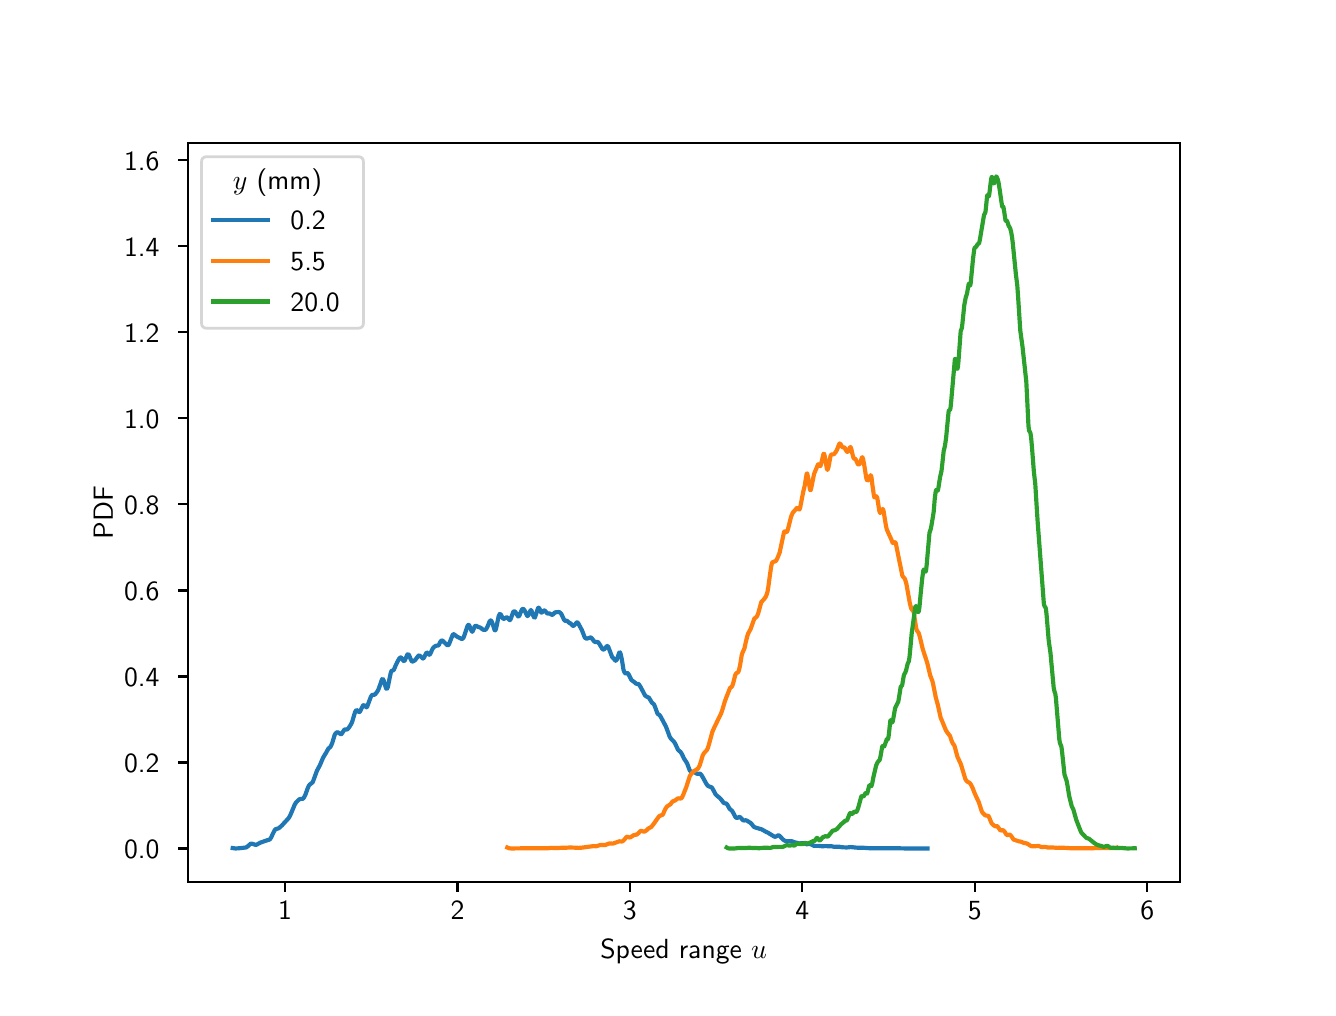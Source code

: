 \begingroup%
\makeatletter%
\begin{pgfpicture}%
\pgfpathrectangle{\pgfpointorigin}{\pgfqpoint{6.4in}{4.8in}}%
\pgfusepath{use as bounding box, clip}%
\begin{pgfscope}%
\pgfsetbuttcap%
\pgfsetmiterjoin%
\definecolor{currentfill}{rgb}{1.0,1.0,1.0}%
\pgfsetfillcolor{currentfill}%
\pgfsetlinewidth{0.0pt}%
\definecolor{currentstroke}{rgb}{1.0,1.0,1.0}%
\pgfsetstrokecolor{currentstroke}%
\pgfsetdash{}{0pt}%
\pgfpathmoveto{\pgfqpoint{0.0in}{0.0in}}%
\pgfpathlineto{\pgfqpoint{6.4in}{0.0in}}%
\pgfpathlineto{\pgfqpoint{6.4in}{4.8in}}%
\pgfpathlineto{\pgfqpoint{0.0in}{4.8in}}%
\pgfpathclose%
\pgfusepath{fill}%
\end{pgfscope}%
\begin{pgfscope}%
\pgfsetbuttcap%
\pgfsetmiterjoin%
\definecolor{currentfill}{rgb}{1.0,1.0,1.0}%
\pgfsetfillcolor{currentfill}%
\pgfsetlinewidth{0.0pt}%
\definecolor{currentstroke}{rgb}{0.0,0.0,0.0}%
\pgfsetstrokecolor{currentstroke}%
\pgfsetstrokeopacity{0.0}%
\pgfsetdash{}{0pt}%
\pgfpathmoveto{\pgfqpoint{0.8in}{0.528in}}%
\pgfpathlineto{\pgfqpoint{5.76in}{0.528in}}%
\pgfpathlineto{\pgfqpoint{5.76in}{4.224in}}%
\pgfpathlineto{\pgfqpoint{0.8in}{4.224in}}%
\pgfpathclose%
\pgfusepath{fill}%
\end{pgfscope}%
\begin{pgfscope}%
\pgfsetbuttcap%
\pgfsetroundjoin%
\definecolor{currentfill}{rgb}{0.0,0.0,0.0}%
\pgfsetfillcolor{currentfill}%
\pgfsetlinewidth{0.803pt}%
\definecolor{currentstroke}{rgb}{0.0,0.0,0.0}%
\pgfsetstrokecolor{currentstroke}%
\pgfsetdash{}{0pt}%
\pgfsys@defobject{currentmarker}{\pgfqpoint{0.0in}{-0.049in}}{\pgfqpoint{0.0in}{0.0in}}{%
\pgfpathmoveto{\pgfqpoint{0.0in}{0.0in}}%
\pgfpathlineto{\pgfqpoint{0.0in}{-0.049in}}%
\pgfusepath{stroke,fill}%
}%
\begin{pgfscope}%
\pgfsys@transformshift{1.287in}{0.528in}%
\pgfsys@useobject{currentmarker}{}%
\end{pgfscope}%
\end{pgfscope}%
\begin{pgfscope}%
\definecolor{textcolor}{rgb}{0.0,0.0,0.0}%
\pgfsetstrokecolor{textcolor}%
\pgfsetfillcolor{textcolor}%
\pgftext[x=1.287in,y=0.431in,,top]{\color{textcolor}\sffamily\fontsize{10.0}{12.0}\selectfont 1}%
\end{pgfscope}%
\begin{pgfscope}%
\pgfsetbuttcap%
\pgfsetroundjoin%
\definecolor{currentfill}{rgb}{0.0,0.0,0.0}%
\pgfsetfillcolor{currentfill}%
\pgfsetlinewidth{0.803pt}%
\definecolor{currentstroke}{rgb}{0.0,0.0,0.0}%
\pgfsetstrokecolor{currentstroke}%
\pgfsetdash{}{0pt}%
\pgfsys@defobject{currentmarker}{\pgfqpoint{0.0in}{-0.049in}}{\pgfqpoint{0.0in}{0.0in}}{%
\pgfpathmoveto{\pgfqpoint{0.0in}{0.0in}}%
\pgfpathlineto{\pgfqpoint{0.0in}{-0.049in}}%
\pgfusepath{stroke,fill}%
}%
\begin{pgfscope}%
\pgfsys@transformshift{2.149in}{0.528in}%
\pgfsys@useobject{currentmarker}{}%
\end{pgfscope}%
\end{pgfscope}%
\begin{pgfscope}%
\definecolor{textcolor}{rgb}{0.0,0.0,0.0}%
\pgfsetstrokecolor{textcolor}%
\pgfsetfillcolor{textcolor}%
\pgftext[x=2.149in,y=0.431in,,top]{\color{textcolor}\sffamily\fontsize{10.0}{12.0}\selectfont 2}%
\end{pgfscope}%
\begin{pgfscope}%
\pgfsetbuttcap%
\pgfsetroundjoin%
\definecolor{currentfill}{rgb}{0.0,0.0,0.0}%
\pgfsetfillcolor{currentfill}%
\pgfsetlinewidth{0.803pt}%
\definecolor{currentstroke}{rgb}{0.0,0.0,0.0}%
\pgfsetstrokecolor{currentstroke}%
\pgfsetdash{}{0pt}%
\pgfsys@defobject{currentmarker}{\pgfqpoint{0.0in}{-0.049in}}{\pgfqpoint{0.0in}{0.0in}}{%
\pgfpathmoveto{\pgfqpoint{0.0in}{0.0in}}%
\pgfpathlineto{\pgfqpoint{0.0in}{-0.049in}}%
\pgfusepath{stroke,fill}%
}%
\begin{pgfscope}%
\pgfsys@transformshift{3.011in}{0.528in}%
\pgfsys@useobject{currentmarker}{}%
\end{pgfscope}%
\end{pgfscope}%
\begin{pgfscope}%
\definecolor{textcolor}{rgb}{0.0,0.0,0.0}%
\pgfsetstrokecolor{textcolor}%
\pgfsetfillcolor{textcolor}%
\pgftext[x=3.011in,y=0.431in,,top]{\color{textcolor}\sffamily\fontsize{10.0}{12.0}\selectfont 3}%
\end{pgfscope}%
\begin{pgfscope}%
\pgfsetbuttcap%
\pgfsetroundjoin%
\definecolor{currentfill}{rgb}{0.0,0.0,0.0}%
\pgfsetfillcolor{currentfill}%
\pgfsetlinewidth{0.803pt}%
\definecolor{currentstroke}{rgb}{0.0,0.0,0.0}%
\pgfsetstrokecolor{currentstroke}%
\pgfsetdash{}{0pt}%
\pgfsys@defobject{currentmarker}{\pgfqpoint{0.0in}{-0.049in}}{\pgfqpoint{0.0in}{0.0in}}{%
\pgfpathmoveto{\pgfqpoint{0.0in}{0.0in}}%
\pgfpathlineto{\pgfqpoint{0.0in}{-0.049in}}%
\pgfusepath{stroke,fill}%
}%
\begin{pgfscope}%
\pgfsys@transformshift{3.873in}{0.528in}%
\pgfsys@useobject{currentmarker}{}%
\end{pgfscope}%
\end{pgfscope}%
\begin{pgfscope}%
\definecolor{textcolor}{rgb}{0.0,0.0,0.0}%
\pgfsetstrokecolor{textcolor}%
\pgfsetfillcolor{textcolor}%
\pgftext[x=3.873in,y=0.431in,,top]{\color{textcolor}\sffamily\fontsize{10.0}{12.0}\selectfont 4}%
\end{pgfscope}%
\begin{pgfscope}%
\pgfsetbuttcap%
\pgfsetroundjoin%
\definecolor{currentfill}{rgb}{0.0,0.0,0.0}%
\pgfsetfillcolor{currentfill}%
\pgfsetlinewidth{0.803pt}%
\definecolor{currentstroke}{rgb}{0.0,0.0,0.0}%
\pgfsetstrokecolor{currentstroke}%
\pgfsetdash{}{0pt}%
\pgfsys@defobject{currentmarker}{\pgfqpoint{0.0in}{-0.049in}}{\pgfqpoint{0.0in}{0.0in}}{%
\pgfpathmoveto{\pgfqpoint{0.0in}{0.0in}}%
\pgfpathlineto{\pgfqpoint{0.0in}{-0.049in}}%
\pgfusepath{stroke,fill}%
}%
\begin{pgfscope}%
\pgfsys@transformshift{4.735in}{0.528in}%
\pgfsys@useobject{currentmarker}{}%
\end{pgfscope}%
\end{pgfscope}%
\begin{pgfscope}%
\definecolor{textcolor}{rgb}{0.0,0.0,0.0}%
\pgfsetstrokecolor{textcolor}%
\pgfsetfillcolor{textcolor}%
\pgftext[x=4.735in,y=0.431in,,top]{\color{textcolor}\sffamily\fontsize{10.0}{12.0}\selectfont 5}%
\end{pgfscope}%
\begin{pgfscope}%
\pgfsetbuttcap%
\pgfsetroundjoin%
\definecolor{currentfill}{rgb}{0.0,0.0,0.0}%
\pgfsetfillcolor{currentfill}%
\pgfsetlinewidth{0.803pt}%
\definecolor{currentstroke}{rgb}{0.0,0.0,0.0}%
\pgfsetstrokecolor{currentstroke}%
\pgfsetdash{}{0pt}%
\pgfsys@defobject{currentmarker}{\pgfqpoint{0.0in}{-0.049in}}{\pgfqpoint{0.0in}{0.0in}}{%
\pgfpathmoveto{\pgfqpoint{0.0in}{0.0in}}%
\pgfpathlineto{\pgfqpoint{0.0in}{-0.049in}}%
\pgfusepath{stroke,fill}%
}%
\begin{pgfscope}%
\pgfsys@transformshift{5.598in}{0.528in}%
\pgfsys@useobject{currentmarker}{}%
\end{pgfscope}%
\end{pgfscope}%
\begin{pgfscope}%
\definecolor{textcolor}{rgb}{0.0,0.0,0.0}%
\pgfsetstrokecolor{textcolor}%
\pgfsetfillcolor{textcolor}%
\pgftext[x=5.598in,y=0.431in,,top]{\color{textcolor}\sffamily\fontsize{10.0}{12.0}\selectfont 6}%
\end{pgfscope}%
\begin{pgfscope}%
\definecolor{textcolor}{rgb}{0.0,0.0,0.0}%
\pgfsetstrokecolor{textcolor}%
\pgfsetfillcolor{textcolor}%
\pgftext[x=3.28in,y=0.241in,,top]{\color{textcolor}\sffamily\fontsize{10.0}{12.0}\selectfont Speed range \(\displaystyle u\)}%
\end{pgfscope}%
\begin{pgfscope}%
\pgfsetbuttcap%
\pgfsetroundjoin%
\definecolor{currentfill}{rgb}{0.0,0.0,0.0}%
\pgfsetfillcolor{currentfill}%
\pgfsetlinewidth{0.803pt}%
\definecolor{currentstroke}{rgb}{0.0,0.0,0.0}%
\pgfsetstrokecolor{currentstroke}%
\pgfsetdash{}{0pt}%
\pgfsys@defobject{currentmarker}{\pgfqpoint{-0.049in}{0.0in}}{\pgfqpoint{0.0in}{0.0in}}{%
\pgfpathmoveto{\pgfqpoint{0.0in}{0.0in}}%
\pgfpathlineto{\pgfqpoint{-0.049in}{0.0in}}%
\pgfusepath{stroke,fill}%
}%
\begin{pgfscope}%
\pgfsys@transformshift{0.8in}{0.696in}%
\pgfsys@useobject{currentmarker}{}%
\end{pgfscope}%
\end{pgfscope}%
\begin{pgfscope}%
\definecolor{textcolor}{rgb}{0.0,0.0,0.0}%
\pgfsetstrokecolor{textcolor}%
\pgfsetfillcolor{textcolor}%
\pgftext[x=0.482in,y=0.644in,left,base]{\color{textcolor}\sffamily\fontsize{10.0}{12.0}\selectfont 0.0}%
\end{pgfscope}%
\begin{pgfscope}%
\pgfsetbuttcap%
\pgfsetroundjoin%
\definecolor{currentfill}{rgb}{0.0,0.0,0.0}%
\pgfsetfillcolor{currentfill}%
\pgfsetlinewidth{0.803pt}%
\definecolor{currentstroke}{rgb}{0.0,0.0,0.0}%
\pgfsetstrokecolor{currentstroke}%
\pgfsetdash{}{0pt}%
\pgfsys@defobject{currentmarker}{\pgfqpoint{-0.049in}{0.0in}}{\pgfqpoint{0.0in}{0.0in}}{%
\pgfpathmoveto{\pgfqpoint{0.0in}{0.0in}}%
\pgfpathlineto{\pgfqpoint{-0.049in}{0.0in}}%
\pgfusepath{stroke,fill}%
}%
\begin{pgfscope}%
\pgfsys@transformshift{0.8in}{1.126in}%
\pgfsys@useobject{currentmarker}{}%
\end{pgfscope}%
\end{pgfscope}%
\begin{pgfscope}%
\definecolor{textcolor}{rgb}{0.0,0.0,0.0}%
\pgfsetstrokecolor{textcolor}%
\pgfsetfillcolor{textcolor}%
\pgftext[x=0.482in,y=1.074in,left,base]{\color{textcolor}\sffamily\fontsize{10.0}{12.0}\selectfont 0.2}%
\end{pgfscope}%
\begin{pgfscope}%
\pgfsetbuttcap%
\pgfsetroundjoin%
\definecolor{currentfill}{rgb}{0.0,0.0,0.0}%
\pgfsetfillcolor{currentfill}%
\pgfsetlinewidth{0.803pt}%
\definecolor{currentstroke}{rgb}{0.0,0.0,0.0}%
\pgfsetstrokecolor{currentstroke}%
\pgfsetdash{}{0pt}%
\pgfsys@defobject{currentmarker}{\pgfqpoint{-0.049in}{0.0in}}{\pgfqpoint{0.0in}{0.0in}}{%
\pgfpathmoveto{\pgfqpoint{0.0in}{0.0in}}%
\pgfpathlineto{\pgfqpoint{-0.049in}{0.0in}}%
\pgfusepath{stroke,fill}%
}%
\begin{pgfscope}%
\pgfsys@transformshift{0.8in}{1.556in}%
\pgfsys@useobject{currentmarker}{}%
\end{pgfscope}%
\end{pgfscope}%
\begin{pgfscope}%
\definecolor{textcolor}{rgb}{0.0,0.0,0.0}%
\pgfsetstrokecolor{textcolor}%
\pgfsetfillcolor{textcolor}%
\pgftext[x=0.482in,y=1.504in,left,base]{\color{textcolor}\sffamily\fontsize{10.0}{12.0}\selectfont 0.4}%
\end{pgfscope}%
\begin{pgfscope}%
\pgfsetbuttcap%
\pgfsetroundjoin%
\definecolor{currentfill}{rgb}{0.0,0.0,0.0}%
\pgfsetfillcolor{currentfill}%
\pgfsetlinewidth{0.803pt}%
\definecolor{currentstroke}{rgb}{0.0,0.0,0.0}%
\pgfsetstrokecolor{currentstroke}%
\pgfsetdash{}{0pt}%
\pgfsys@defobject{currentmarker}{\pgfqpoint{-0.049in}{0.0in}}{\pgfqpoint{0.0in}{0.0in}}{%
\pgfpathmoveto{\pgfqpoint{0.0in}{0.0in}}%
\pgfpathlineto{\pgfqpoint{-0.049in}{0.0in}}%
\pgfusepath{stroke,fill}%
}%
\begin{pgfscope}%
\pgfsys@transformshift{0.8in}{1.986in}%
\pgfsys@useobject{currentmarker}{}%
\end{pgfscope}%
\end{pgfscope}%
\begin{pgfscope}%
\definecolor{textcolor}{rgb}{0.0,0.0,0.0}%
\pgfsetstrokecolor{textcolor}%
\pgfsetfillcolor{textcolor}%
\pgftext[x=0.482in,y=1.934in,left,base]{\color{textcolor}\sffamily\fontsize{10.0}{12.0}\selectfont 0.6}%
\end{pgfscope}%
\begin{pgfscope}%
\pgfsetbuttcap%
\pgfsetroundjoin%
\definecolor{currentfill}{rgb}{0.0,0.0,0.0}%
\pgfsetfillcolor{currentfill}%
\pgfsetlinewidth{0.803pt}%
\definecolor{currentstroke}{rgb}{0.0,0.0,0.0}%
\pgfsetstrokecolor{currentstroke}%
\pgfsetdash{}{0pt}%
\pgfsys@defobject{currentmarker}{\pgfqpoint{-0.049in}{0.0in}}{\pgfqpoint{0.0in}{0.0in}}{%
\pgfpathmoveto{\pgfqpoint{0.0in}{0.0in}}%
\pgfpathlineto{\pgfqpoint{-0.049in}{0.0in}}%
\pgfusepath{stroke,fill}%
}%
\begin{pgfscope}%
\pgfsys@transformshift{0.8in}{2.417in}%
\pgfsys@useobject{currentmarker}{}%
\end{pgfscope}%
\end{pgfscope}%
\begin{pgfscope}%
\definecolor{textcolor}{rgb}{0.0,0.0,0.0}%
\pgfsetstrokecolor{textcolor}%
\pgfsetfillcolor{textcolor}%
\pgftext[x=0.482in,y=2.364in,left,base]{\color{textcolor}\sffamily\fontsize{10.0}{12.0}\selectfont 0.8}%
\end{pgfscope}%
\begin{pgfscope}%
\pgfsetbuttcap%
\pgfsetroundjoin%
\definecolor{currentfill}{rgb}{0.0,0.0,0.0}%
\pgfsetfillcolor{currentfill}%
\pgfsetlinewidth{0.803pt}%
\definecolor{currentstroke}{rgb}{0.0,0.0,0.0}%
\pgfsetstrokecolor{currentstroke}%
\pgfsetdash{}{0pt}%
\pgfsys@defobject{currentmarker}{\pgfqpoint{-0.049in}{0.0in}}{\pgfqpoint{0.0in}{0.0in}}{%
\pgfpathmoveto{\pgfqpoint{0.0in}{0.0in}}%
\pgfpathlineto{\pgfqpoint{-0.049in}{0.0in}}%
\pgfusepath{stroke,fill}%
}%
\begin{pgfscope}%
\pgfsys@transformshift{0.8in}{2.847in}%
\pgfsys@useobject{currentmarker}{}%
\end{pgfscope}%
\end{pgfscope}%
\begin{pgfscope}%
\definecolor{textcolor}{rgb}{0.0,0.0,0.0}%
\pgfsetstrokecolor{textcolor}%
\pgfsetfillcolor{textcolor}%
\pgftext[x=0.482in,y=2.794in,left,base]{\color{textcolor}\sffamily\fontsize{10.0}{12.0}\selectfont 1.0}%
\end{pgfscope}%
\begin{pgfscope}%
\pgfsetbuttcap%
\pgfsetroundjoin%
\definecolor{currentfill}{rgb}{0.0,0.0,0.0}%
\pgfsetfillcolor{currentfill}%
\pgfsetlinewidth{0.803pt}%
\definecolor{currentstroke}{rgb}{0.0,0.0,0.0}%
\pgfsetstrokecolor{currentstroke}%
\pgfsetdash{}{0pt}%
\pgfsys@defobject{currentmarker}{\pgfqpoint{-0.049in}{0.0in}}{\pgfqpoint{0.0in}{0.0in}}{%
\pgfpathmoveto{\pgfqpoint{0.0in}{0.0in}}%
\pgfpathlineto{\pgfqpoint{-0.049in}{0.0in}}%
\pgfusepath{stroke,fill}%
}%
\begin{pgfscope}%
\pgfsys@transformshift{0.8in}{3.277in}%
\pgfsys@useobject{currentmarker}{}%
\end{pgfscope}%
\end{pgfscope}%
\begin{pgfscope}%
\definecolor{textcolor}{rgb}{0.0,0.0,0.0}%
\pgfsetstrokecolor{textcolor}%
\pgfsetfillcolor{textcolor}%
\pgftext[x=0.482in,y=3.224in,left,base]{\color{textcolor}\sffamily\fontsize{10.0}{12.0}\selectfont 1.2}%
\end{pgfscope}%
\begin{pgfscope}%
\pgfsetbuttcap%
\pgfsetroundjoin%
\definecolor{currentfill}{rgb}{0.0,0.0,0.0}%
\pgfsetfillcolor{currentfill}%
\pgfsetlinewidth{0.803pt}%
\definecolor{currentstroke}{rgb}{0.0,0.0,0.0}%
\pgfsetstrokecolor{currentstroke}%
\pgfsetdash{}{0pt}%
\pgfsys@defobject{currentmarker}{\pgfqpoint{-0.049in}{0.0in}}{\pgfqpoint{0.0in}{0.0in}}{%
\pgfpathmoveto{\pgfqpoint{0.0in}{0.0in}}%
\pgfpathlineto{\pgfqpoint{-0.049in}{0.0in}}%
\pgfusepath{stroke,fill}%
}%
\begin{pgfscope}%
\pgfsys@transformshift{0.8in}{3.707in}%
\pgfsys@useobject{currentmarker}{}%
\end{pgfscope}%
\end{pgfscope}%
\begin{pgfscope}%
\definecolor{textcolor}{rgb}{0.0,0.0,0.0}%
\pgfsetstrokecolor{textcolor}%
\pgfsetfillcolor{textcolor}%
\pgftext[x=0.482in,y=3.654in,left,base]{\color{textcolor}\sffamily\fontsize{10.0}{12.0}\selectfont 1.4}%
\end{pgfscope}%
\begin{pgfscope}%
\pgfsetbuttcap%
\pgfsetroundjoin%
\definecolor{currentfill}{rgb}{0.0,0.0,0.0}%
\pgfsetfillcolor{currentfill}%
\pgfsetlinewidth{0.803pt}%
\definecolor{currentstroke}{rgb}{0.0,0.0,0.0}%
\pgfsetstrokecolor{currentstroke}%
\pgfsetdash{}{0pt}%
\pgfsys@defobject{currentmarker}{\pgfqpoint{-0.049in}{0.0in}}{\pgfqpoint{0.0in}{0.0in}}{%
\pgfpathmoveto{\pgfqpoint{0.0in}{0.0in}}%
\pgfpathlineto{\pgfqpoint{-0.049in}{0.0in}}%
\pgfusepath{stroke,fill}%
}%
\begin{pgfscope}%
\pgfsys@transformshift{0.8in}{4.137in}%
\pgfsys@useobject{currentmarker}{}%
\end{pgfscope}%
\end{pgfscope}%
\begin{pgfscope}%
\definecolor{textcolor}{rgb}{0.0,0.0,0.0}%
\pgfsetstrokecolor{textcolor}%
\pgfsetfillcolor{textcolor}%
\pgftext[x=0.482in,y=4.084in,left,base]{\color{textcolor}\sffamily\fontsize{10.0}{12.0}\selectfont 1.6}%
\end{pgfscope}%
\begin{pgfscope}%
\definecolor{textcolor}{rgb}{0.0,0.0,0.0}%
\pgfsetstrokecolor{textcolor}%
\pgfsetfillcolor{textcolor}%
\pgftext[x=0.426in,y=2.376in,,bottom,rotate=90.0]{\color{textcolor}\sffamily\fontsize{10.0}{12.0}\selectfont PDF}%
\end{pgfscope}%
\begin{pgfscope}%
\pgfpathrectangle{\pgfqpoint{0.8in}{0.528in}}{\pgfqpoint{4.96in}{3.696in}}%
\pgfusepath{clip}%
\pgfsetrectcap%
\pgfsetroundjoin%
\pgfsetlinewidth{1.506pt}%
\definecolor{currentstroke}{rgb}{0.122,0.467,0.706}%
\pgfsetstrokecolor{currentstroke}%
\pgfsetdash{}{0pt}%
\pgfpathmoveto{\pgfqpoint{1.025in}{0.698in}}%
\pgfpathlineto{\pgfqpoint{1.039in}{0.696in}}%
\pgfpathlineto{\pgfqpoint{1.057in}{0.697in}}%
\pgfpathlineto{\pgfqpoint{1.092in}{0.701in}}%
\pgfpathlineto{\pgfqpoint{1.097in}{0.704in}}%
\pgfpathlineto{\pgfqpoint{1.104in}{0.71in}}%
\pgfpathlineto{\pgfqpoint{1.114in}{0.719in}}%
\pgfpathlineto{\pgfqpoint{1.119in}{0.72in}}%
\pgfpathlineto{\pgfqpoint{1.125in}{0.719in}}%
\pgfpathlineto{\pgfqpoint{1.14in}{0.714in}}%
\pgfpathlineto{\pgfqpoint{1.145in}{0.715in}}%
\pgfpathlineto{\pgfqpoint{1.152in}{0.719in}}%
\pgfpathlineto{\pgfqpoint{1.163in}{0.725in}}%
\pgfpathlineto{\pgfqpoint{1.203in}{0.739in}}%
\pgfpathlineto{\pgfqpoint{1.208in}{0.74in}}%
\pgfpathlineto{\pgfqpoint{1.213in}{0.744in}}%
\pgfpathlineto{\pgfqpoint{1.218in}{0.752in}}%
\pgfpathlineto{\pgfqpoint{1.227in}{0.772in}}%
\pgfpathlineto{\pgfqpoint{1.234in}{0.786in}}%
\pgfpathlineto{\pgfqpoint{1.239in}{0.792in}}%
\pgfpathlineto{\pgfqpoint{1.244in}{0.794in}}%
\pgfpathlineto{\pgfqpoint{1.253in}{0.796in}}%
\pgfpathlineto{\pgfqpoint{1.26in}{0.801in}}%
\pgfpathlineto{\pgfqpoint{1.271in}{0.811in}}%
\pgfpathlineto{\pgfqpoint{1.293in}{0.835in}}%
\pgfpathlineto{\pgfqpoint{1.305in}{0.848in}}%
\pgfpathlineto{\pgfqpoint{1.312in}{0.86in}}%
\pgfpathlineto{\pgfqpoint{1.321in}{0.881in}}%
\pgfpathlineto{\pgfqpoint{1.335in}{0.915in}}%
\pgfpathlineto{\pgfqpoint{1.342in}{0.926in}}%
\pgfpathlineto{\pgfqpoint{1.356in}{0.94in}}%
\pgfpathlineto{\pgfqpoint{1.361in}{0.943in}}%
\pgfpathlineto{\pgfqpoint{1.366in}{0.944in}}%
\pgfpathlineto{\pgfqpoint{1.373in}{0.944in}}%
\pgfpathlineto{\pgfqpoint{1.377in}{0.945in}}%
\pgfpathlineto{\pgfqpoint{1.382in}{0.952in}}%
\pgfpathlineto{\pgfqpoint{1.389in}{0.966in}}%
\pgfpathlineto{\pgfqpoint{1.399in}{0.994in}}%
\pgfpathlineto{\pgfqpoint{1.406in}{1.01in}}%
\pgfpathlineto{\pgfqpoint{1.411in}{1.016in}}%
\pgfpathlineto{\pgfqpoint{1.425in}{1.027in}}%
\pgfpathlineto{\pgfqpoint{1.43in}{1.04in}}%
\pgfpathlineto{\pgfqpoint{1.446in}{1.084in}}%
\pgfpathlineto{\pgfqpoint{1.462in}{1.114in}}%
\pgfpathlineto{\pgfqpoint{1.477in}{1.15in}}%
\pgfpathlineto{\pgfqpoint{1.486in}{1.165in}}%
\pgfpathlineto{\pgfqpoint{1.493in}{1.176in}}%
\pgfpathlineto{\pgfqpoint{1.503in}{1.195in}}%
\pgfpathlineto{\pgfqpoint{1.509in}{1.2in}}%
\pgfpathlineto{\pgfqpoint{1.514in}{1.204in}}%
\pgfpathlineto{\pgfqpoint{1.517in}{1.21in}}%
\pgfpathlineto{\pgfqpoint{1.523in}{1.224in}}%
\pgfpathlineto{\pgfqpoint{1.535in}{1.264in}}%
\pgfpathlineto{\pgfqpoint{1.54in}{1.272in}}%
\pgfpathlineto{\pgfqpoint{1.545in}{1.276in}}%
\pgfpathlineto{\pgfqpoint{1.549in}{1.277in}}%
\pgfpathlineto{\pgfqpoint{1.552in}{1.276in}}%
\pgfpathlineto{\pgfqpoint{1.566in}{1.267in}}%
\pgfpathlineto{\pgfqpoint{1.57in}{1.269in}}%
\pgfpathlineto{\pgfqpoint{1.575in}{1.277in}}%
\pgfpathlineto{\pgfqpoint{1.582in}{1.288in}}%
\pgfpathlineto{\pgfqpoint{1.585in}{1.291in}}%
\pgfpathlineto{\pgfqpoint{1.589in}{1.291in}}%
\pgfpathlineto{\pgfqpoint{1.597in}{1.291in}}%
\pgfpathlineto{\pgfqpoint{1.601in}{1.294in}}%
\pgfpathlineto{\pgfqpoint{1.608in}{1.303in}}%
\pgfpathlineto{\pgfqpoint{1.618in}{1.319in}}%
\pgfpathlineto{\pgfqpoint{1.623in}{1.331in}}%
\pgfpathlineto{\pgfqpoint{1.63in}{1.355in}}%
\pgfpathlineto{\pgfqpoint{1.637in}{1.378in}}%
\pgfpathlineto{\pgfqpoint{1.641in}{1.385in}}%
\pgfpathlineto{\pgfqpoint{1.644in}{1.388in}}%
\pgfpathlineto{\pgfqpoint{1.648in}{1.386in}}%
\pgfpathlineto{\pgfqpoint{1.656in}{1.378in}}%
\pgfpathlineto{\pgfqpoint{1.66in}{1.379in}}%
\pgfpathlineto{\pgfqpoint{1.663in}{1.383in}}%
\pgfpathlineto{\pgfqpoint{1.67in}{1.398in}}%
\pgfpathlineto{\pgfqpoint{1.677in}{1.411in}}%
\pgfpathlineto{\pgfqpoint{1.681in}{1.413in}}%
\pgfpathlineto{\pgfqpoint{1.684in}{1.411in}}%
\pgfpathlineto{\pgfqpoint{1.693in}{1.402in}}%
\pgfpathlineto{\pgfqpoint{1.695in}{1.402in}}%
\pgfpathlineto{\pgfqpoint{1.698in}{1.406in}}%
\pgfpathlineto{\pgfqpoint{1.703in}{1.42in}}%
\pgfpathlineto{\pgfqpoint{1.716in}{1.455in}}%
\pgfpathlineto{\pgfqpoint{1.721in}{1.462in}}%
\pgfpathlineto{\pgfqpoint{1.724in}{1.464in}}%
\pgfpathlineto{\pgfqpoint{1.735in}{1.465in}}%
\pgfpathlineto{\pgfqpoint{1.74in}{1.47in}}%
\pgfpathlineto{\pgfqpoint{1.749in}{1.482in}}%
\pgfpathlineto{\pgfqpoint{1.754in}{1.492in}}%
\pgfpathlineto{\pgfqpoint{1.761in}{1.511in}}%
\pgfpathlineto{\pgfqpoint{1.771in}{1.541in}}%
\pgfpathlineto{\pgfqpoint{1.775in}{1.544in}}%
\pgfpathlineto{\pgfqpoint{1.776in}{1.543in}}%
\pgfpathlineto{\pgfqpoint{1.78in}{1.536in}}%
\pgfpathlineto{\pgfqpoint{1.787in}{1.512in}}%
\pgfpathlineto{\pgfqpoint{1.792in}{1.496in}}%
\pgfpathlineto{\pgfqpoint{1.796in}{1.494in}}%
\pgfpathlineto{\pgfqpoint{1.797in}{1.495in}}%
\pgfpathlineto{\pgfqpoint{1.801in}{1.504in}}%
\pgfpathlineto{\pgfqpoint{1.806in}{1.529in}}%
\pgfpathlineto{\pgfqpoint{1.815in}{1.573in}}%
\pgfpathlineto{\pgfqpoint{1.818in}{1.582in}}%
\pgfpathlineto{\pgfqpoint{1.822in}{1.585in}}%
\pgfpathlineto{\pgfqpoint{1.829in}{1.587in}}%
\pgfpathlineto{\pgfqpoint{1.832in}{1.592in}}%
\pgfpathlineto{\pgfqpoint{1.839in}{1.609in}}%
\pgfpathlineto{\pgfqpoint{1.848in}{1.628in}}%
\pgfpathlineto{\pgfqpoint{1.858in}{1.646in}}%
\pgfpathlineto{\pgfqpoint{1.863in}{1.651in}}%
\pgfpathlineto{\pgfqpoint{1.867in}{1.651in}}%
\pgfpathlineto{\pgfqpoint{1.87in}{1.647in}}%
\pgfpathlineto{\pgfqpoint{1.879in}{1.634in}}%
\pgfpathlineto{\pgfqpoint{1.882in}{1.633in}}%
\pgfpathlineto{\pgfqpoint{1.886in}{1.637in}}%
\pgfpathlineto{\pgfqpoint{1.891in}{1.649in}}%
\pgfpathlineto{\pgfqpoint{1.898in}{1.665in}}%
\pgfpathlineto{\pgfqpoint{1.902in}{1.668in}}%
\pgfpathlineto{\pgfqpoint{1.903in}{1.667in}}%
\pgfpathlineto{\pgfqpoint{1.907in}{1.663in}}%
\pgfpathlineto{\pgfqpoint{1.914in}{1.645in}}%
\pgfpathlineto{\pgfqpoint{1.919in}{1.634in}}%
\pgfpathlineto{\pgfqpoint{1.922in}{1.631in}}%
\pgfpathlineto{\pgfqpoint{1.926in}{1.631in}}%
\pgfpathlineto{\pgfqpoint{1.933in}{1.635in}}%
\pgfpathlineto{\pgfqpoint{1.938in}{1.639in}}%
\pgfpathlineto{\pgfqpoint{1.954in}{1.66in}}%
\pgfpathlineto{\pgfqpoint{1.957in}{1.661in}}%
\pgfpathlineto{\pgfqpoint{1.961in}{1.659in}}%
\pgfpathlineto{\pgfqpoint{1.966in}{1.655in}}%
\pgfpathlineto{\pgfqpoint{1.975in}{1.646in}}%
\pgfpathlineto{\pgfqpoint{1.978in}{1.646in}}%
\pgfpathlineto{\pgfqpoint{1.982in}{1.651in}}%
\pgfpathlineto{\pgfqpoint{1.994in}{1.676in}}%
\pgfpathlineto{\pgfqpoint{1.997in}{1.675in}}%
\pgfpathlineto{\pgfqpoint{2.001in}{1.672in}}%
\pgfpathlineto{\pgfqpoint{2.006in}{1.665in}}%
\pgfpathlineto{\pgfqpoint{2.009in}{1.665in}}%
\pgfpathlineto{\pgfqpoint{2.013in}{1.669in}}%
\pgfpathlineto{\pgfqpoint{2.02in}{1.685in}}%
\pgfpathlineto{\pgfqpoint{2.025in}{1.695in}}%
\pgfpathlineto{\pgfqpoint{2.03in}{1.702in}}%
\pgfpathlineto{\pgfqpoint{2.037in}{1.707in}}%
\pgfpathlineto{\pgfqpoint{2.044in}{1.71in}}%
\pgfpathlineto{\pgfqpoint{2.053in}{1.711in}}%
\pgfpathlineto{\pgfqpoint{2.056in}{1.714in}}%
\pgfpathlineto{\pgfqpoint{2.061in}{1.725in}}%
\pgfpathlineto{\pgfqpoint{2.067in}{1.734in}}%
\pgfpathlineto{\pgfqpoint{2.07in}{1.736in}}%
\pgfpathlineto{\pgfqpoint{2.074in}{1.735in}}%
\pgfpathlineto{\pgfqpoint{2.1in}{1.711in}}%
\pgfpathlineto{\pgfqpoint{2.103in}{1.713in}}%
\pgfpathlineto{\pgfqpoint{2.107in}{1.718in}}%
\pgfpathlineto{\pgfqpoint{2.112in}{1.731in}}%
\pgfpathlineto{\pgfqpoint{2.124in}{1.762in}}%
\pgfpathlineto{\pgfqpoint{2.128in}{1.767in}}%
\pgfpathlineto{\pgfqpoint{2.131in}{1.767in}}%
\pgfpathlineto{\pgfqpoint{2.134in}{1.765in}}%
\pgfpathlineto{\pgfqpoint{2.145in}{1.756in}}%
\pgfpathlineto{\pgfqpoint{2.169in}{1.744in}}%
\pgfpathlineto{\pgfqpoint{2.173in}{1.744in}}%
\pgfpathlineto{\pgfqpoint{2.176in}{1.746in}}%
\pgfpathlineto{\pgfqpoint{2.18in}{1.752in}}%
\pgfpathlineto{\pgfqpoint{2.185in}{1.766in}}%
\pgfpathlineto{\pgfqpoint{2.199in}{1.808in}}%
\pgfpathlineto{\pgfqpoint{2.202in}{1.813in}}%
\pgfpathlineto{\pgfqpoint{2.204in}{1.814in}}%
\pgfpathlineto{\pgfqpoint{2.206in}{1.814in}}%
\pgfpathlineto{\pgfqpoint{2.209in}{1.809in}}%
\pgfpathlineto{\pgfqpoint{2.221in}{1.78in}}%
\pgfpathlineto{\pgfqpoint{2.223in}{1.78in}}%
\pgfpathlineto{\pgfqpoint{2.225in}{1.782in}}%
\pgfpathlineto{\pgfqpoint{2.228in}{1.789in}}%
\pgfpathlineto{\pgfqpoint{2.235in}{1.806in}}%
\pgfpathlineto{\pgfqpoint{2.239in}{1.809in}}%
\pgfpathlineto{\pgfqpoint{2.242in}{1.809in}}%
\pgfpathlineto{\pgfqpoint{2.254in}{1.803in}}%
\pgfpathlineto{\pgfqpoint{2.261in}{1.801in}}%
\pgfpathlineto{\pgfqpoint{2.267in}{1.798in}}%
\pgfpathlineto{\pgfqpoint{2.275in}{1.791in}}%
\pgfpathlineto{\pgfqpoint{2.28in}{1.789in}}%
\pgfpathlineto{\pgfqpoint{2.287in}{1.789in}}%
\pgfpathlineto{\pgfqpoint{2.291in}{1.791in}}%
\pgfpathlineto{\pgfqpoint{2.294in}{1.796in}}%
\pgfpathlineto{\pgfqpoint{2.3in}{1.807in}}%
\pgfpathlineto{\pgfqpoint{2.31in}{1.832in}}%
\pgfpathlineto{\pgfqpoint{2.314in}{1.836in}}%
\pgfpathlineto{\pgfqpoint{2.317in}{1.836in}}%
\pgfpathlineto{\pgfqpoint{2.32in}{1.831in}}%
\pgfpathlineto{\pgfqpoint{2.326in}{1.816in}}%
\pgfpathlineto{\pgfqpoint{2.334in}{1.789in}}%
\pgfpathlineto{\pgfqpoint{2.336in}{1.787in}}%
\pgfpathlineto{\pgfqpoint{2.338in}{1.787in}}%
\pgfpathlineto{\pgfqpoint{2.34in}{1.789in}}%
\pgfpathlineto{\pgfqpoint{2.343in}{1.8in}}%
\pgfpathlineto{\pgfqpoint{2.35in}{1.834in}}%
\pgfpathlineto{\pgfqpoint{2.355in}{1.858in}}%
\pgfpathlineto{\pgfqpoint{2.359in}{1.866in}}%
\pgfpathlineto{\pgfqpoint{2.36in}{1.868in}}%
\pgfpathlineto{\pgfqpoint{2.362in}{1.869in}}%
\pgfpathlineto{\pgfqpoint{2.366in}{1.865in}}%
\pgfpathlineto{\pgfqpoint{2.376in}{1.846in}}%
\pgfpathlineto{\pgfqpoint{2.38in}{1.844in}}%
\pgfpathlineto{\pgfqpoint{2.383in}{1.845in}}%
\pgfpathlineto{\pgfqpoint{2.395in}{1.852in}}%
\pgfpathlineto{\pgfqpoint{2.399in}{1.85in}}%
\pgfpathlineto{\pgfqpoint{2.404in}{1.844in}}%
\pgfpathlineto{\pgfqpoint{2.409in}{1.838in}}%
\pgfpathlineto{\pgfqpoint{2.411in}{1.838in}}%
\pgfpathlineto{\pgfqpoint{2.413in}{1.839in}}%
\pgfpathlineto{\pgfqpoint{2.416in}{1.846in}}%
\pgfpathlineto{\pgfqpoint{2.428in}{1.879in}}%
\pgfpathlineto{\pgfqpoint{2.432in}{1.882in}}%
\pgfpathlineto{\pgfqpoint{2.435in}{1.881in}}%
\pgfpathlineto{\pgfqpoint{2.439in}{1.878in}}%
\pgfpathlineto{\pgfqpoint{2.444in}{1.87in}}%
\pgfpathlineto{\pgfqpoint{2.451in}{1.857in}}%
\pgfpathlineto{\pgfqpoint{2.454in}{1.856in}}%
\pgfpathlineto{\pgfqpoint{2.458in}{1.859in}}%
\pgfpathlineto{\pgfqpoint{2.463in}{1.872in}}%
\pgfpathlineto{\pgfqpoint{2.47in}{1.888in}}%
\pgfpathlineto{\pgfqpoint{2.473in}{1.893in}}%
\pgfpathlineto{\pgfqpoint{2.477in}{1.894in}}%
\pgfpathlineto{\pgfqpoint{2.48in}{1.892in}}%
\pgfpathlineto{\pgfqpoint{2.484in}{1.887in}}%
\pgfpathlineto{\pgfqpoint{2.498in}{1.858in}}%
\pgfpathlineto{\pgfqpoint{2.5in}{1.858in}}%
\pgfpathlineto{\pgfqpoint{2.503in}{1.862in}}%
\pgfpathlineto{\pgfqpoint{2.515in}{1.888in}}%
\pgfpathlineto{\pgfqpoint{2.517in}{1.888in}}%
\pgfpathlineto{\pgfqpoint{2.52in}{1.882in}}%
\pgfpathlineto{\pgfqpoint{2.527in}{1.861in}}%
\pgfpathlineto{\pgfqpoint{2.531in}{1.853in}}%
\pgfpathlineto{\pgfqpoint{2.534in}{1.85in}}%
\pgfpathlineto{\pgfqpoint{2.536in}{1.851in}}%
\pgfpathlineto{\pgfqpoint{2.539in}{1.859in}}%
\pgfpathlineto{\pgfqpoint{2.552in}{1.898in}}%
\pgfpathlineto{\pgfqpoint{2.553in}{1.9in}}%
\pgfpathlineto{\pgfqpoint{2.555in}{1.9in}}%
\pgfpathlineto{\pgfqpoint{2.559in}{1.895in}}%
\pgfpathlineto{\pgfqpoint{2.567in}{1.876in}}%
\pgfpathlineto{\pgfqpoint{2.571in}{1.875in}}%
\pgfpathlineto{\pgfqpoint{2.574in}{1.878in}}%
\pgfpathlineto{\pgfqpoint{2.581in}{1.886in}}%
\pgfpathlineto{\pgfqpoint{2.585in}{1.886in}}%
\pgfpathlineto{\pgfqpoint{2.588in}{1.883in}}%
\pgfpathlineto{\pgfqpoint{2.597in}{1.872in}}%
\pgfpathlineto{\pgfqpoint{2.6in}{1.871in}}%
\pgfpathlineto{\pgfqpoint{2.611in}{1.871in}}%
\pgfpathlineto{\pgfqpoint{2.616in}{1.867in}}%
\pgfpathlineto{\pgfqpoint{2.621in}{1.864in}}%
\pgfpathlineto{\pgfqpoint{2.625in}{1.865in}}%
\pgfpathlineto{\pgfqpoint{2.63in}{1.87in}}%
\pgfpathlineto{\pgfqpoint{2.635in}{1.875in}}%
\pgfpathlineto{\pgfqpoint{2.64in}{1.877in}}%
\pgfpathlineto{\pgfqpoint{2.651in}{1.878in}}%
\pgfpathlineto{\pgfqpoint{2.656in}{1.878in}}%
\pgfpathlineto{\pgfqpoint{2.659in}{1.877in}}%
\pgfpathlineto{\pgfqpoint{2.665in}{1.873in}}%
\pgfpathlineto{\pgfqpoint{2.67in}{1.865in}}%
\pgfpathlineto{\pgfqpoint{2.677in}{1.85in}}%
\pgfpathlineto{\pgfqpoint{2.682in}{1.839in}}%
\pgfpathlineto{\pgfqpoint{2.686in}{1.835in}}%
\pgfpathlineto{\pgfqpoint{2.689in}{1.834in}}%
\pgfpathlineto{\pgfqpoint{2.694in}{1.835in}}%
\pgfpathlineto{\pgfqpoint{2.698in}{1.833in}}%
\pgfpathlineto{\pgfqpoint{2.708in}{1.824in}}%
\pgfpathlineto{\pgfqpoint{2.715in}{1.821in}}%
\pgfpathlineto{\pgfqpoint{2.72in}{1.815in}}%
\pgfpathlineto{\pgfqpoint{2.725in}{1.81in}}%
\pgfpathlineto{\pgfqpoint{2.729in}{1.809in}}%
\pgfpathlineto{\pgfqpoint{2.732in}{1.811in}}%
\pgfpathlineto{\pgfqpoint{2.738in}{1.817in}}%
\pgfpathlineto{\pgfqpoint{2.745in}{1.826in}}%
\pgfpathlineto{\pgfqpoint{2.748in}{1.827in}}%
\pgfpathlineto{\pgfqpoint{2.752in}{1.823in}}%
\pgfpathlineto{\pgfqpoint{2.765in}{1.799in}}%
\pgfpathlineto{\pgfqpoint{2.771in}{1.788in}}%
\pgfpathlineto{\pgfqpoint{2.785in}{1.752in}}%
\pgfpathlineto{\pgfqpoint{2.79in}{1.747in}}%
\pgfpathlineto{\pgfqpoint{2.795in}{1.745in}}%
\pgfpathlineto{\pgfqpoint{2.802in}{1.747in}}%
\pgfpathlineto{\pgfqpoint{2.814in}{1.751in}}%
\pgfpathlineto{\pgfqpoint{2.818in}{1.75in}}%
\pgfpathlineto{\pgfqpoint{2.825in}{1.741in}}%
\pgfpathlineto{\pgfqpoint{2.833in}{1.731in}}%
\pgfpathlineto{\pgfqpoint{2.838in}{1.728in}}%
\pgfpathlineto{\pgfqpoint{2.844in}{1.728in}}%
\pgfpathlineto{\pgfqpoint{2.851in}{1.728in}}%
\pgfpathlineto{\pgfqpoint{2.854in}{1.725in}}%
\pgfpathlineto{\pgfqpoint{2.859in}{1.718in}}%
\pgfpathlineto{\pgfqpoint{2.873in}{1.694in}}%
\pgfpathlineto{\pgfqpoint{2.877in}{1.691in}}%
\pgfpathlineto{\pgfqpoint{2.88in}{1.691in}}%
\pgfpathlineto{\pgfqpoint{2.884in}{1.693in}}%
\pgfpathlineto{\pgfqpoint{2.896in}{1.708in}}%
\pgfpathlineto{\pgfqpoint{2.899in}{1.708in}}%
\pgfpathlineto{\pgfqpoint{2.903in}{1.704in}}%
\pgfpathlineto{\pgfqpoint{2.906in}{1.696in}}%
\pgfpathlineto{\pgfqpoint{2.922in}{1.654in}}%
\pgfpathlineto{\pgfqpoint{2.939in}{1.635in}}%
\pgfpathlineto{\pgfqpoint{2.941in}{1.635in}}%
\pgfpathlineto{\pgfqpoint{2.945in}{1.639in}}%
\pgfpathlineto{\pgfqpoint{2.95in}{1.653in}}%
\pgfpathlineto{\pgfqpoint{2.957in}{1.674in}}%
\pgfpathlineto{\pgfqpoint{2.96in}{1.677in}}%
\pgfpathlineto{\pgfqpoint{2.962in}{1.676in}}%
\pgfpathlineto{\pgfqpoint{2.965in}{1.667in}}%
\pgfpathlineto{\pgfqpoint{2.971in}{1.64in}}%
\pgfpathlineto{\pgfqpoint{2.979in}{1.59in}}%
\pgfpathlineto{\pgfqpoint{2.983in}{1.579in}}%
\pgfpathlineto{\pgfqpoint{2.986in}{1.573in}}%
\pgfpathlineto{\pgfqpoint{2.99in}{1.571in}}%
\pgfpathlineto{\pgfqpoint{2.995in}{1.572in}}%
\pgfpathlineto{\pgfqpoint{2.998in}{1.573in}}%
\pgfpathlineto{\pgfqpoint{3.002in}{1.571in}}%
\pgfpathlineto{\pgfqpoint{3.005in}{1.566in}}%
\pgfpathlineto{\pgfqpoint{3.019in}{1.538in}}%
\pgfpathlineto{\pgfqpoint{3.026in}{1.533in}}%
\pgfpathlineto{\pgfqpoint{3.033in}{1.528in}}%
\pgfpathlineto{\pgfqpoint{3.042in}{1.52in}}%
\pgfpathlineto{\pgfqpoint{3.047in}{1.519in}}%
\pgfpathlineto{\pgfqpoint{3.054in}{1.518in}}%
\pgfpathlineto{\pgfqpoint{3.057in}{1.515in}}%
\pgfpathlineto{\pgfqpoint{3.063in}{1.506in}}%
\pgfpathlineto{\pgfqpoint{3.087in}{1.461in}}%
\pgfpathlineto{\pgfqpoint{3.092in}{1.457in}}%
\pgfpathlineto{\pgfqpoint{3.106in}{1.45in}}%
\pgfpathlineto{\pgfqpoint{3.111in}{1.442in}}%
\pgfpathlineto{\pgfqpoint{3.12in}{1.427in}}%
\pgfpathlineto{\pgfqpoint{3.125in}{1.422in}}%
\pgfpathlineto{\pgfqpoint{3.131in}{1.417in}}%
\pgfpathlineto{\pgfqpoint{3.134in}{1.411in}}%
\pgfpathlineto{\pgfqpoint{3.139in}{1.398in}}%
\pgfpathlineto{\pgfqpoint{3.148in}{1.373in}}%
\pgfpathlineto{\pgfqpoint{3.151in}{1.368in}}%
\pgfpathlineto{\pgfqpoint{3.157in}{1.365in}}%
\pgfpathlineto{\pgfqpoint{3.16in}{1.362in}}%
\pgfpathlineto{\pgfqpoint{3.165in}{1.355in}}%
\pgfpathlineto{\pgfqpoint{3.191in}{1.306in}}%
\pgfpathlineto{\pgfqpoint{3.202in}{1.277in}}%
\pgfpathlineto{\pgfqpoint{3.21in}{1.255in}}%
\pgfpathlineto{\pgfqpoint{3.217in}{1.244in}}%
\pgfpathlineto{\pgfqpoint{3.224in}{1.237in}}%
\pgfpathlineto{\pgfqpoint{3.231in}{1.23in}}%
\pgfpathlineto{\pgfqpoint{3.237in}{1.221in}}%
\pgfpathlineto{\pgfqpoint{3.252in}{1.189in}}%
\pgfpathlineto{\pgfqpoint{3.259in}{1.183in}}%
\pgfpathlineto{\pgfqpoint{3.264in}{1.179in}}%
\pgfpathlineto{\pgfqpoint{3.27in}{1.17in}}%
\pgfpathlineto{\pgfqpoint{3.282in}{1.145in}}%
\pgfpathlineto{\pgfqpoint{3.297in}{1.122in}}%
\pgfpathlineto{\pgfqpoint{3.304in}{1.103in}}%
\pgfpathlineto{\pgfqpoint{3.311in}{1.085in}}%
\pgfpathlineto{\pgfqpoint{3.315in}{1.081in}}%
\pgfpathlineto{\pgfqpoint{3.318in}{1.08in}}%
\pgfpathlineto{\pgfqpoint{3.332in}{1.078in}}%
\pgfpathlineto{\pgfqpoint{3.339in}{1.074in}}%
\pgfpathlineto{\pgfqpoint{3.348in}{1.069in}}%
\pgfpathlineto{\pgfqpoint{3.353in}{1.069in}}%
\pgfpathlineto{\pgfqpoint{3.36in}{1.07in}}%
\pgfpathlineto{\pgfqpoint{3.363in}{1.069in}}%
\pgfpathlineto{\pgfqpoint{3.369in}{1.063in}}%
\pgfpathlineto{\pgfqpoint{3.376in}{1.051in}}%
\pgfpathlineto{\pgfqpoint{3.393in}{1.02in}}%
\pgfpathlineto{\pgfqpoint{3.4in}{1.01in}}%
\pgfpathlineto{\pgfqpoint{3.405in}{1.007in}}%
\pgfpathlineto{\pgfqpoint{3.419in}{1.002in}}%
\pgfpathlineto{\pgfqpoint{3.424in}{0.996in}}%
\pgfpathlineto{\pgfqpoint{3.431in}{0.983in}}%
\pgfpathlineto{\pgfqpoint{3.44in}{0.966in}}%
\pgfpathlineto{\pgfqpoint{3.445in}{0.961in}}%
\pgfpathlineto{\pgfqpoint{3.461in}{0.948in}}%
\pgfpathlineto{\pgfqpoint{3.468in}{0.94in}}%
\pgfpathlineto{\pgfqpoint{3.48in}{0.924in}}%
\pgfpathlineto{\pgfqpoint{3.485in}{0.922in}}%
\pgfpathlineto{\pgfqpoint{3.492in}{0.921in}}%
\pgfpathlineto{\pgfqpoint{3.496in}{0.918in}}%
\pgfpathlineto{\pgfqpoint{3.501in}{0.91in}}%
\pgfpathlineto{\pgfqpoint{3.509in}{0.895in}}%
\pgfpathlineto{\pgfqpoint{3.516in}{0.889in}}%
\pgfpathlineto{\pgfqpoint{3.522in}{0.884in}}%
\pgfpathlineto{\pgfqpoint{3.529in}{0.872in}}%
\pgfpathlineto{\pgfqpoint{3.539in}{0.853in}}%
\pgfpathlineto{\pgfqpoint{3.544in}{0.849in}}%
\pgfpathlineto{\pgfqpoint{3.548in}{0.849in}}%
\pgfpathlineto{\pgfqpoint{3.553in}{0.851in}}%
\pgfpathlineto{\pgfqpoint{3.558in}{0.853in}}%
\pgfpathlineto{\pgfqpoint{3.562in}{0.853in}}%
\pgfpathlineto{\pgfqpoint{3.565in}{0.85in}}%
\pgfpathlineto{\pgfqpoint{3.577in}{0.837in}}%
\pgfpathlineto{\pgfqpoint{3.582in}{0.836in}}%
\pgfpathlineto{\pgfqpoint{3.591in}{0.837in}}%
\pgfpathlineto{\pgfqpoint{3.598in}{0.834in}}%
\pgfpathlineto{\pgfqpoint{3.614in}{0.824in}}%
\pgfpathlineto{\pgfqpoint{3.621in}{0.817in}}%
\pgfpathlineto{\pgfqpoint{3.631in}{0.804in}}%
\pgfpathlineto{\pgfqpoint{3.638in}{0.801in}}%
\pgfpathlineto{\pgfqpoint{3.661in}{0.794in}}%
\pgfpathlineto{\pgfqpoint{3.669in}{0.792in}}%
\pgfpathlineto{\pgfqpoint{3.68in}{0.786in}}%
\pgfpathlineto{\pgfqpoint{3.692in}{0.779in}}%
\pgfpathlineto{\pgfqpoint{3.701in}{0.775in}}%
\pgfpathlineto{\pgfqpoint{3.722in}{0.762in}}%
\pgfpathlineto{\pgfqpoint{3.734in}{0.755in}}%
\pgfpathlineto{\pgfqpoint{3.739in}{0.755in}}%
\pgfpathlineto{\pgfqpoint{3.744in}{0.757in}}%
\pgfpathlineto{\pgfqpoint{3.753in}{0.762in}}%
\pgfpathlineto{\pgfqpoint{3.756in}{0.761in}}%
\pgfpathlineto{\pgfqpoint{3.761in}{0.758in}}%
\pgfpathlineto{\pgfqpoint{3.768in}{0.75in}}%
\pgfpathlineto{\pgfqpoint{3.777in}{0.74in}}%
\pgfpathlineto{\pgfqpoint{3.784in}{0.736in}}%
\pgfpathlineto{\pgfqpoint{3.793in}{0.732in}}%
\pgfpathlineto{\pgfqpoint{3.801in}{0.732in}}%
\pgfpathlineto{\pgfqpoint{3.817in}{0.733in}}%
\pgfpathlineto{\pgfqpoint{3.824in}{0.731in}}%
\pgfpathlineto{\pgfqpoint{3.834in}{0.727in}}%
\pgfpathlineto{\pgfqpoint{3.852in}{0.723in}}%
\pgfpathlineto{\pgfqpoint{3.859in}{0.721in}}%
\pgfpathlineto{\pgfqpoint{3.866in}{0.722in}}%
\pgfpathlineto{\pgfqpoint{3.874in}{0.723in}}%
\pgfpathlineto{\pgfqpoint{3.881in}{0.722in}}%
\pgfpathlineto{\pgfqpoint{3.895in}{0.717in}}%
\pgfpathlineto{\pgfqpoint{3.902in}{0.718in}}%
\pgfpathlineto{\pgfqpoint{3.911in}{0.719in}}%
\pgfpathlineto{\pgfqpoint{3.916in}{0.717in}}%
\pgfpathlineto{\pgfqpoint{3.932in}{0.709in}}%
\pgfpathlineto{\pgfqpoint{3.939in}{0.709in}}%
\pgfpathlineto{\pgfqpoint{3.956in}{0.709in}}%
\pgfpathlineto{\pgfqpoint{3.972in}{0.707in}}%
\pgfpathlineto{\pgfqpoint{3.991in}{0.708in}}%
\pgfpathlineto{\pgfqpoint{4.005in}{0.707in}}%
\pgfpathlineto{\pgfqpoint{4.019in}{0.707in}}%
\pgfpathlineto{\pgfqpoint{4.034in}{0.704in}}%
\pgfpathlineto{\pgfqpoint{4.055in}{0.705in}}%
\pgfpathlineto{\pgfqpoint{4.073in}{0.702in}}%
\pgfpathlineto{\pgfqpoint{4.095in}{0.701in}}%
\pgfpathlineto{\pgfqpoint{4.116in}{0.703in}}%
\pgfpathlineto{\pgfqpoint{4.146in}{0.7in}}%
\pgfpathlineto{\pgfqpoint{4.158in}{0.7in}}%
\pgfpathlineto{\pgfqpoint{4.173in}{0.7in}}%
\pgfpathlineto{\pgfqpoint{4.198in}{0.698in}}%
\pgfpathlineto{\pgfqpoint{4.213in}{0.697in}}%
\pgfpathlineto{\pgfqpoint{4.288in}{0.697in}}%
\pgfpathlineto{\pgfqpoint{4.328in}{0.697in}}%
\pgfpathlineto{\pgfqpoint{4.351in}{0.697in}}%
\pgfpathlineto{\pgfqpoint{4.392in}{0.696in}}%
\pgfpathlineto{\pgfqpoint{4.499in}{0.696in}}%
\pgfpathlineto{\pgfqpoint{4.499in}{0.696in}}%
\pgfusepath{stroke}%
\end{pgfscope}%
\begin{pgfscope}%
\pgfpathrectangle{\pgfqpoint{0.8in}{0.528in}}{\pgfqpoint{4.96in}{3.696in}}%
\pgfusepath{clip}%
\pgfsetrectcap%
\pgfsetroundjoin%
\pgfsetlinewidth{1.506pt}%
\definecolor{currentstroke}{rgb}{1.0,0.498,0.055}%
\pgfsetstrokecolor{currentstroke}%
\pgfsetdash{}{0pt}%
\pgfpathmoveto{\pgfqpoint{2.398in}{0.701in}}%
\pgfpathlineto{\pgfqpoint{2.408in}{0.697in}}%
\pgfpathlineto{\pgfqpoint{2.418in}{0.696in}}%
\pgfpathlineto{\pgfqpoint{2.483in}{0.697in}}%
\pgfpathlineto{\pgfqpoint{2.535in}{0.697in}}%
\pgfpathlineto{\pgfqpoint{2.585in}{0.697in}}%
\pgfpathlineto{\pgfqpoint{2.597in}{0.697in}}%
\pgfpathlineto{\pgfqpoint{2.619in}{0.699in}}%
\pgfpathlineto{\pgfqpoint{2.64in}{0.698in}}%
\pgfpathlineto{\pgfqpoint{2.663in}{0.699in}}%
\pgfpathlineto{\pgfqpoint{2.675in}{0.7in}}%
\pgfpathlineto{\pgfqpoint{2.697in}{0.7in}}%
\pgfpathlineto{\pgfqpoint{2.712in}{0.701in}}%
\pgfpathlineto{\pgfqpoint{2.755in}{0.699in}}%
\pgfpathlineto{\pgfqpoint{2.77in}{0.7in}}%
\pgfpathlineto{\pgfqpoint{2.831in}{0.708in}}%
\pgfpathlineto{\pgfqpoint{2.841in}{0.707in}}%
\pgfpathlineto{\pgfqpoint{2.849in}{0.709in}}%
\pgfpathlineto{\pgfqpoint{2.861in}{0.713in}}%
\pgfpathlineto{\pgfqpoint{2.87in}{0.713in}}%
\pgfpathlineto{\pgfqpoint{2.887in}{0.713in}}%
\pgfpathlineto{\pgfqpoint{2.895in}{0.716in}}%
\pgfpathlineto{\pgfqpoint{2.907in}{0.721in}}%
\pgfpathlineto{\pgfqpoint{2.915in}{0.721in}}%
\pgfpathlineto{\pgfqpoint{2.925in}{0.72in}}%
\pgfpathlineto{\pgfqpoint{2.933in}{0.723in}}%
\pgfpathlineto{\pgfqpoint{2.959in}{0.732in}}%
\pgfpathlineto{\pgfqpoint{2.967in}{0.731in}}%
\pgfpathlineto{\pgfqpoint{2.971in}{0.731in}}%
\pgfpathlineto{\pgfqpoint{2.976in}{0.733in}}%
\pgfpathlineto{\pgfqpoint{2.982in}{0.739in}}%
\pgfpathlineto{\pgfqpoint{2.994in}{0.753in}}%
\pgfpathlineto{\pgfqpoint{2.999in}{0.755in}}%
\pgfpathlineto{\pgfqpoint{3.003in}{0.753in}}%
\pgfpathlineto{\pgfqpoint{3.009in}{0.751in}}%
\pgfpathlineto{\pgfqpoint{3.014in}{0.752in}}%
\pgfpathlineto{\pgfqpoint{3.029in}{0.762in}}%
\pgfpathlineto{\pgfqpoint{3.046in}{0.766in}}%
\pgfpathlineto{\pgfqpoint{3.052in}{0.771in}}%
\pgfpathlineto{\pgfqpoint{3.064in}{0.783in}}%
\pgfpathlineto{\pgfqpoint{3.069in}{0.784in}}%
\pgfpathlineto{\pgfqpoint{3.075in}{0.782in}}%
\pgfpathlineto{\pgfqpoint{3.081in}{0.78in}}%
\pgfpathlineto{\pgfqpoint{3.085in}{0.781in}}%
\pgfpathlineto{\pgfqpoint{3.092in}{0.785in}}%
\pgfpathlineto{\pgfqpoint{3.105in}{0.797in}}%
\pgfpathlineto{\pgfqpoint{3.117in}{0.803in}}%
\pgfpathlineto{\pgfqpoint{3.124in}{0.811in}}%
\pgfpathlineto{\pgfqpoint{3.133in}{0.823in}}%
\pgfpathlineto{\pgfqpoint{3.14in}{0.833in}}%
\pgfpathlineto{\pgfqpoint{3.157in}{0.857in}}%
\pgfpathlineto{\pgfqpoint{3.165in}{0.861in}}%
\pgfpathlineto{\pgfqpoint{3.174in}{0.864in}}%
\pgfpathlineto{\pgfqpoint{3.177in}{0.868in}}%
\pgfpathlineto{\pgfqpoint{3.183in}{0.882in}}%
\pgfpathlineto{\pgfqpoint{3.189in}{0.895in}}%
\pgfpathlineto{\pgfqpoint{3.195in}{0.904in}}%
\pgfpathlineto{\pgfqpoint{3.201in}{0.909in}}%
\pgfpathlineto{\pgfqpoint{3.214in}{0.917in}}%
\pgfpathlineto{\pgfqpoint{3.224in}{0.931in}}%
\pgfpathlineto{\pgfqpoint{3.229in}{0.933in}}%
\pgfpathlineto{\pgfqpoint{3.235in}{0.935in}}%
\pgfpathlineto{\pgfqpoint{3.241in}{0.939in}}%
\pgfpathlineto{\pgfqpoint{3.249in}{0.945in}}%
\pgfpathlineto{\pgfqpoint{3.255in}{0.947in}}%
\pgfpathlineto{\pgfqpoint{3.261in}{0.946in}}%
\pgfpathlineto{\pgfqpoint{3.265in}{0.946in}}%
\pgfpathlineto{\pgfqpoint{3.268in}{0.947in}}%
\pgfpathlineto{\pgfqpoint{3.272in}{0.952in}}%
\pgfpathlineto{\pgfqpoint{3.278in}{0.965in}}%
\pgfpathlineto{\pgfqpoint{3.293in}{1.003in}}%
\pgfpathlineto{\pgfqpoint{3.311in}{1.059in}}%
\pgfpathlineto{\pgfqpoint{3.322in}{1.074in}}%
\pgfpathlineto{\pgfqpoint{3.328in}{1.08in}}%
\pgfpathlineto{\pgfqpoint{3.351in}{1.095in}}%
\pgfpathlineto{\pgfqpoint{3.355in}{1.101in}}%
\pgfpathlineto{\pgfqpoint{3.36in}{1.111in}}%
\pgfpathlineto{\pgfqpoint{3.368in}{1.137in}}%
\pgfpathlineto{\pgfqpoint{3.375in}{1.161in}}%
\pgfpathlineto{\pgfqpoint{3.38in}{1.17in}}%
\pgfpathlineto{\pgfqpoint{3.387in}{1.179in}}%
\pgfpathlineto{\pgfqpoint{3.395in}{1.187in}}%
\pgfpathlineto{\pgfqpoint{3.4in}{1.196in}}%
\pgfpathlineto{\pgfqpoint{3.406in}{1.215in}}%
\pgfpathlineto{\pgfqpoint{3.424in}{1.281in}}%
\pgfpathlineto{\pgfqpoint{3.433in}{1.301in}}%
\pgfpathlineto{\pgfqpoint{3.467in}{1.371in}}%
\pgfpathlineto{\pgfqpoint{3.474in}{1.391in}}%
\pgfpathlineto{\pgfqpoint{3.485in}{1.429in}}%
\pgfpathlineto{\pgfqpoint{3.493in}{1.451in}}%
\pgfpathlineto{\pgfqpoint{3.512in}{1.499in}}%
\pgfpathlineto{\pgfqpoint{3.517in}{1.502in}}%
\pgfpathlineto{\pgfqpoint{3.52in}{1.504in}}%
\pgfpathlineto{\pgfqpoint{3.523in}{1.509in}}%
\pgfpathlineto{\pgfqpoint{3.528in}{1.524in}}%
\pgfpathlineto{\pgfqpoint{3.538in}{1.564in}}%
\pgfpathlineto{\pgfqpoint{3.543in}{1.572in}}%
\pgfpathlineto{\pgfqpoint{3.549in}{1.575in}}%
\pgfpathlineto{\pgfqpoint{3.552in}{1.577in}}%
\pgfpathlineto{\pgfqpoint{3.555in}{1.583in}}%
\pgfpathlineto{\pgfqpoint{3.558in}{1.594in}}%
\pgfpathlineto{\pgfqpoint{3.563in}{1.618in}}%
\pgfpathlineto{\pgfqpoint{3.57in}{1.662in}}%
\pgfpathlineto{\pgfqpoint{3.575in}{1.677in}}%
\pgfpathlineto{\pgfqpoint{3.584in}{1.697in}}%
\pgfpathlineto{\pgfqpoint{3.59in}{1.725in}}%
\pgfpathlineto{\pgfqpoint{3.598in}{1.758in}}%
\pgfpathlineto{\pgfqpoint{3.602in}{1.77in}}%
\pgfpathlineto{\pgfqpoint{3.615in}{1.794in}}%
\pgfpathlineto{\pgfqpoint{3.633in}{1.845in}}%
\pgfpathlineto{\pgfqpoint{3.638in}{1.849in}}%
\pgfpathlineto{\pgfqpoint{3.645in}{1.855in}}%
\pgfpathlineto{\pgfqpoint{3.648in}{1.86in}}%
\pgfpathlineto{\pgfqpoint{3.653in}{1.873in}}%
\pgfpathlineto{\pgfqpoint{3.668in}{1.928in}}%
\pgfpathlineto{\pgfqpoint{3.673in}{1.933in}}%
\pgfpathlineto{\pgfqpoint{3.682in}{1.943in}}%
\pgfpathlineto{\pgfqpoint{3.689in}{1.952in}}%
\pgfpathlineto{\pgfqpoint{3.694in}{1.963in}}%
\pgfpathlineto{\pgfqpoint{3.699in}{1.979in}}%
\pgfpathlineto{\pgfqpoint{3.703in}{2.002in}}%
\pgfpathlineto{\pgfqpoint{3.709in}{2.047in}}%
\pgfpathlineto{\pgfqpoint{3.717in}{2.103in}}%
\pgfpathlineto{\pgfqpoint{3.721in}{2.122in}}%
\pgfpathlineto{\pgfqpoint{3.724in}{2.127in}}%
\pgfpathlineto{\pgfqpoint{3.729in}{2.129in}}%
\pgfpathlineto{\pgfqpoint{3.738in}{2.132in}}%
\pgfpathlineto{\pgfqpoint{3.743in}{2.136in}}%
\pgfpathlineto{\pgfqpoint{3.749in}{2.148in}}%
\pgfpathlineto{\pgfqpoint{3.76in}{2.176in}}%
\pgfpathlineto{\pgfqpoint{3.764in}{2.195in}}%
\pgfpathlineto{\pgfqpoint{3.782in}{2.279in}}%
\pgfpathlineto{\pgfqpoint{3.785in}{2.282in}}%
\pgfpathlineto{\pgfqpoint{3.789in}{2.281in}}%
\pgfpathlineto{\pgfqpoint{3.793in}{2.278in}}%
\pgfpathlineto{\pgfqpoint{3.795in}{2.278in}}%
\pgfpathlineto{\pgfqpoint{3.798in}{2.282in}}%
\pgfpathlineto{\pgfqpoint{3.801in}{2.291in}}%
\pgfpathlineto{\pgfqpoint{3.817in}{2.355in}}%
\pgfpathlineto{\pgfqpoint{3.825in}{2.374in}}%
\pgfpathlineto{\pgfqpoint{3.83in}{2.38in}}%
\pgfpathlineto{\pgfqpoint{3.839in}{2.39in}}%
\pgfpathlineto{\pgfqpoint{3.845in}{2.398in}}%
\pgfpathlineto{\pgfqpoint{3.848in}{2.399in}}%
\pgfpathlineto{\pgfqpoint{3.851in}{2.397in}}%
\pgfpathlineto{\pgfqpoint{3.856in}{2.391in}}%
\pgfpathlineto{\pgfqpoint{3.857in}{2.39in}}%
\pgfpathlineto{\pgfqpoint{3.859in}{2.391in}}%
\pgfpathlineto{\pgfqpoint{3.862in}{2.398in}}%
\pgfpathlineto{\pgfqpoint{3.866in}{2.419in}}%
\pgfpathlineto{\pgfqpoint{3.877in}{2.476in}}%
\pgfpathlineto{\pgfqpoint{3.885in}{2.509in}}%
\pgfpathlineto{\pgfqpoint{3.895in}{2.57in}}%
\pgfpathlineto{\pgfqpoint{3.897in}{2.571in}}%
\pgfpathlineto{\pgfqpoint{3.898in}{2.569in}}%
\pgfpathlineto{\pgfqpoint{3.901in}{2.555in}}%
\pgfpathlineto{\pgfqpoint{3.912in}{2.488in}}%
\pgfpathlineto{\pgfqpoint{3.914in}{2.487in}}%
\pgfpathlineto{\pgfqpoint{3.915in}{2.488in}}%
\pgfpathlineto{\pgfqpoint{3.918in}{2.499in}}%
\pgfpathlineto{\pgfqpoint{3.932in}{2.569in}}%
\pgfpathlineto{\pgfqpoint{3.952in}{2.617in}}%
\pgfpathlineto{\pgfqpoint{3.953in}{2.617in}}%
\pgfpathlineto{\pgfqpoint{3.956in}{2.614in}}%
\pgfpathlineto{\pgfqpoint{3.961in}{2.608in}}%
\pgfpathlineto{\pgfqpoint{3.962in}{2.608in}}%
\pgfpathlineto{\pgfqpoint{3.964in}{2.609in}}%
\pgfpathlineto{\pgfqpoint{3.967in}{2.618in}}%
\pgfpathlineto{\pgfqpoint{3.979in}{2.669in}}%
\pgfpathlineto{\pgfqpoint{3.981in}{2.67in}}%
\pgfpathlineto{\pgfqpoint{3.982in}{2.669in}}%
\pgfpathlineto{\pgfqpoint{3.985in}{2.659in}}%
\pgfpathlineto{\pgfqpoint{3.99in}{2.631in}}%
\pgfpathlineto{\pgfqpoint{3.996in}{2.594in}}%
\pgfpathlineto{\pgfqpoint{3.999in}{2.589in}}%
\pgfpathlineto{\pgfqpoint{4.0in}{2.591in}}%
\pgfpathlineto{\pgfqpoint{4.004in}{2.603in}}%
\pgfpathlineto{\pgfqpoint{4.014in}{2.658in}}%
\pgfpathlineto{\pgfqpoint{4.017in}{2.664in}}%
\pgfpathlineto{\pgfqpoint{4.02in}{2.666in}}%
\pgfpathlineto{\pgfqpoint{4.031in}{2.667in}}%
\pgfpathlineto{\pgfqpoint{4.037in}{2.674in}}%
\pgfpathlineto{\pgfqpoint{4.045in}{2.686in}}%
\pgfpathlineto{\pgfqpoint{4.051in}{2.701in}}%
\pgfpathlineto{\pgfqpoint{4.057in}{2.717in}}%
\pgfpathlineto{\pgfqpoint{4.06in}{2.721in}}%
\pgfpathlineto{\pgfqpoint{4.061in}{2.72in}}%
\pgfpathlineto{\pgfqpoint{4.065in}{2.717in}}%
\pgfpathlineto{\pgfqpoint{4.072in}{2.704in}}%
\pgfpathlineto{\pgfqpoint{4.075in}{2.702in}}%
\pgfpathlineto{\pgfqpoint{4.083in}{2.701in}}%
\pgfpathlineto{\pgfqpoint{4.086in}{2.698in}}%
\pgfpathlineto{\pgfqpoint{4.09in}{2.689in}}%
\pgfpathlineto{\pgfqpoint{4.097in}{2.679in}}%
\pgfpathlineto{\pgfqpoint{4.1in}{2.679in}}%
\pgfpathlineto{\pgfqpoint{4.103in}{2.683in}}%
\pgfpathlineto{\pgfqpoint{4.112in}{2.703in}}%
\pgfpathlineto{\pgfqpoint{4.113in}{2.703in}}%
\pgfpathlineto{\pgfqpoint{4.115in}{2.702in}}%
\pgfpathlineto{\pgfqpoint{4.118in}{2.695in}}%
\pgfpathlineto{\pgfqpoint{4.122in}{2.675in}}%
\pgfpathlineto{\pgfqpoint{4.129in}{2.649in}}%
\pgfpathlineto{\pgfqpoint{4.132in}{2.645in}}%
\pgfpathlineto{\pgfqpoint{4.138in}{2.644in}}%
\pgfpathlineto{\pgfqpoint{4.141in}{2.64in}}%
\pgfpathlineto{\pgfqpoint{4.151in}{2.617in}}%
\pgfpathlineto{\pgfqpoint{4.155in}{2.616in}}%
\pgfpathlineto{\pgfqpoint{4.158in}{2.617in}}%
\pgfpathlineto{\pgfqpoint{4.161in}{2.62in}}%
\pgfpathlineto{\pgfqpoint{4.165in}{2.632in}}%
\pgfpathlineto{\pgfqpoint{4.171in}{2.65in}}%
\pgfpathlineto{\pgfqpoint{4.173in}{2.652in}}%
\pgfpathlineto{\pgfqpoint{4.174in}{2.651in}}%
\pgfpathlineto{\pgfqpoint{4.177in}{2.643in}}%
\pgfpathlineto{\pgfqpoint{4.182in}{2.618in}}%
\pgfpathlineto{\pgfqpoint{4.193in}{2.548in}}%
\pgfpathlineto{\pgfqpoint{4.196in}{2.539in}}%
\pgfpathlineto{\pgfqpoint{4.199in}{2.535in}}%
\pgfpathlineto{\pgfqpoint{4.202in}{2.537in}}%
\pgfpathlineto{\pgfqpoint{4.205in}{2.542in}}%
\pgfpathlineto{\pgfqpoint{4.214in}{2.562in}}%
\pgfpathlineto{\pgfqpoint{4.216in}{2.562in}}%
\pgfpathlineto{\pgfqpoint{4.219in}{2.552in}}%
\pgfpathlineto{\pgfqpoint{4.223in}{2.518in}}%
\pgfpathlineto{\pgfqpoint{4.231in}{2.461in}}%
\pgfpathlineto{\pgfqpoint{4.234in}{2.451in}}%
\pgfpathlineto{\pgfqpoint{4.235in}{2.45in}}%
\pgfpathlineto{\pgfqpoint{4.238in}{2.452in}}%
\pgfpathlineto{\pgfqpoint{4.243in}{2.457in}}%
\pgfpathlineto{\pgfqpoint{4.244in}{2.456in}}%
\pgfpathlineto{\pgfqpoint{4.248in}{2.449in}}%
\pgfpathlineto{\pgfqpoint{4.252in}{2.423in}}%
\pgfpathlineto{\pgfqpoint{4.258in}{2.385in}}%
\pgfpathlineto{\pgfqpoint{4.261in}{2.375in}}%
\pgfpathlineto{\pgfqpoint{4.263in}{2.374in}}%
\pgfpathlineto{\pgfqpoint{4.264in}{2.374in}}%
\pgfpathlineto{\pgfqpoint{4.267in}{2.38in}}%
\pgfpathlineto{\pgfqpoint{4.273in}{2.393in}}%
\pgfpathlineto{\pgfqpoint{4.275in}{2.393in}}%
\pgfpathlineto{\pgfqpoint{4.277in}{2.391in}}%
\pgfpathlineto{\pgfqpoint{4.28in}{2.38in}}%
\pgfpathlineto{\pgfqpoint{4.286in}{2.342in}}%
\pgfpathlineto{\pgfqpoint{4.292in}{2.306in}}%
\pgfpathlineto{\pgfqpoint{4.296in}{2.29in}}%
\pgfpathlineto{\pgfqpoint{4.305in}{2.27in}}%
\pgfpathlineto{\pgfqpoint{4.316in}{2.246in}}%
\pgfpathlineto{\pgfqpoint{4.325in}{2.224in}}%
\pgfpathlineto{\pgfqpoint{4.328in}{2.223in}}%
\pgfpathlineto{\pgfqpoint{4.331in}{2.225in}}%
\pgfpathlineto{\pgfqpoint{4.334in}{2.227in}}%
\pgfpathlineto{\pgfqpoint{4.336in}{2.227in}}%
\pgfpathlineto{\pgfqpoint{4.338in}{2.226in}}%
\pgfpathlineto{\pgfqpoint{4.341in}{2.22in}}%
\pgfpathlineto{\pgfqpoint{4.345in}{2.2in}}%
\pgfpathlineto{\pgfqpoint{4.373in}{2.061in}}%
\pgfpathlineto{\pgfqpoint{4.377in}{2.054in}}%
\pgfpathlineto{\pgfqpoint{4.385in}{2.046in}}%
\pgfpathlineto{\pgfqpoint{4.389in}{2.035in}}%
\pgfpathlineto{\pgfqpoint{4.394in}{2.017in}}%
\pgfpathlineto{\pgfqpoint{4.4in}{1.983in}}%
\pgfpathlineto{\pgfqpoint{4.411in}{1.921in}}%
\pgfpathlineto{\pgfqpoint{4.417in}{1.898in}}%
\pgfpathlineto{\pgfqpoint{4.42in}{1.892in}}%
\pgfpathlineto{\pgfqpoint{4.427in}{1.885in}}%
\pgfpathlineto{\pgfqpoint{4.431in}{1.874in}}%
\pgfpathlineto{\pgfqpoint{4.435in}{1.845in}}%
\pgfpathlineto{\pgfqpoint{4.443in}{1.795in}}%
\pgfpathlineto{\pgfqpoint{4.446in}{1.786in}}%
\pgfpathlineto{\pgfqpoint{4.449in}{1.781in}}%
\pgfpathlineto{\pgfqpoint{4.453in}{1.777in}}%
\pgfpathlineto{\pgfqpoint{4.456in}{1.77in}}%
\pgfpathlineto{\pgfqpoint{4.461in}{1.753in}}%
\pgfpathlineto{\pgfqpoint{4.475in}{1.694in}}%
\pgfpathlineto{\pgfqpoint{4.498in}{1.623in}}%
\pgfpathlineto{\pgfqpoint{4.513in}{1.56in}}%
\pgfpathlineto{\pgfqpoint{4.524in}{1.532in}}%
\pgfpathlineto{\pgfqpoint{4.53in}{1.504in}}%
\pgfpathlineto{\pgfqpoint{4.54in}{1.453in}}%
\pgfpathlineto{\pgfqpoint{4.551in}{1.413in}}%
\pgfpathlineto{\pgfqpoint{4.565in}{1.349in}}%
\pgfpathlineto{\pgfqpoint{4.571in}{1.336in}}%
\pgfpathlineto{\pgfqpoint{4.575in}{1.326in}}%
\pgfpathlineto{\pgfqpoint{4.591in}{1.287in}}%
\pgfpathlineto{\pgfqpoint{4.598in}{1.276in}}%
\pgfpathlineto{\pgfqpoint{4.612in}{1.258in}}%
\pgfpathlineto{\pgfqpoint{4.618in}{1.239in}}%
\pgfpathlineto{\pgfqpoint{4.623in}{1.226in}}%
\pgfpathlineto{\pgfqpoint{4.627in}{1.219in}}%
\pgfpathlineto{\pgfqpoint{4.632in}{1.213in}}%
\pgfpathlineto{\pgfqpoint{4.635in}{1.206in}}%
\pgfpathlineto{\pgfqpoint{4.641in}{1.183in}}%
\pgfpathlineto{\pgfqpoint{4.649in}{1.154in}}%
\pgfpathlineto{\pgfqpoint{4.655in}{1.141in}}%
\pgfpathlineto{\pgfqpoint{4.664in}{1.122in}}%
\pgfpathlineto{\pgfqpoint{4.67in}{1.104in}}%
\pgfpathlineto{\pgfqpoint{4.688in}{1.044in}}%
\pgfpathlineto{\pgfqpoint{4.694in}{1.034in}}%
\pgfpathlineto{\pgfqpoint{4.699in}{1.03in}}%
\pgfpathlineto{\pgfqpoint{4.711in}{1.023in}}%
\pgfpathlineto{\pgfqpoint{4.716in}{1.016in}}%
\pgfpathlineto{\pgfqpoint{4.725in}{0.998in}}%
\pgfpathlineto{\pgfqpoint{4.732in}{0.979in}}%
\pgfpathlineto{\pgfqpoint{4.742in}{0.956in}}%
\pgfpathlineto{\pgfqpoint{4.755in}{0.929in}}%
\pgfpathlineto{\pgfqpoint{4.771in}{0.88in}}%
\pgfpathlineto{\pgfqpoint{4.777in}{0.872in}}%
\pgfpathlineto{\pgfqpoint{4.786in}{0.863in}}%
\pgfpathlineto{\pgfqpoint{4.79in}{0.861in}}%
\pgfpathlineto{\pgfqpoint{4.803in}{0.859in}}%
\pgfpathlineto{\pgfqpoint{4.806in}{0.855in}}%
\pgfpathlineto{\pgfqpoint{4.81in}{0.845in}}%
\pgfpathlineto{\pgfqpoint{4.819in}{0.823in}}%
\pgfpathlineto{\pgfqpoint{4.824in}{0.817in}}%
\pgfpathlineto{\pgfqpoint{4.835in}{0.808in}}%
\pgfpathlineto{\pgfqpoint{4.839in}{0.807in}}%
\pgfpathlineto{\pgfqpoint{4.845in}{0.808in}}%
\pgfpathlineto{\pgfqpoint{4.848in}{0.807in}}%
\pgfpathlineto{\pgfqpoint{4.853in}{0.801in}}%
\pgfpathlineto{\pgfqpoint{4.862in}{0.788in}}%
\pgfpathlineto{\pgfqpoint{4.867in}{0.786in}}%
\pgfpathlineto{\pgfqpoint{4.873in}{0.787in}}%
\pgfpathlineto{\pgfqpoint{4.877in}{0.787in}}%
\pgfpathlineto{\pgfqpoint{4.88in}{0.785in}}%
\pgfpathlineto{\pgfqpoint{4.885in}{0.779in}}%
\pgfpathlineto{\pgfqpoint{4.894in}{0.765in}}%
\pgfpathlineto{\pgfqpoint{4.899in}{0.763in}}%
\pgfpathlineto{\pgfqpoint{4.903in}{0.764in}}%
\pgfpathlineto{\pgfqpoint{4.909in}{0.765in}}%
\pgfpathlineto{\pgfqpoint{4.912in}{0.764in}}%
\pgfpathlineto{\pgfqpoint{4.917in}{0.759in}}%
\pgfpathlineto{\pgfqpoint{4.929in}{0.741in}}%
\pgfpathlineto{\pgfqpoint{4.934in}{0.739in}}%
\pgfpathlineto{\pgfqpoint{4.946in}{0.735in}}%
\pgfpathlineto{\pgfqpoint{4.955in}{0.732in}}%
\pgfpathlineto{\pgfqpoint{4.966in}{0.73in}}%
\pgfpathlineto{\pgfqpoint{4.98in}{0.724in}}%
\pgfpathlineto{\pgfqpoint{4.996in}{0.721in}}%
\pgfpathlineto{\pgfqpoint{5.004in}{0.716in}}%
\pgfpathlineto{\pgfqpoint{5.015in}{0.709in}}%
\pgfpathlineto{\pgfqpoint{5.022in}{0.707in}}%
\pgfpathlineto{\pgfqpoint{5.036in}{0.707in}}%
\pgfpathlineto{\pgfqpoint{5.053in}{0.709in}}%
\pgfpathlineto{\pgfqpoint{5.07in}{0.703in}}%
\pgfpathlineto{\pgfqpoint{5.086in}{0.704in}}%
\pgfpathlineto{\pgfqpoint{5.1in}{0.701in}}%
\pgfpathlineto{\pgfqpoint{5.114in}{0.701in}}%
\pgfpathlineto{\pgfqpoint{5.124in}{0.701in}}%
\pgfpathlineto{\pgfqpoint{5.147in}{0.699in}}%
\pgfpathlineto{\pgfqpoint{5.17in}{0.7in}}%
\pgfpathlineto{\pgfqpoint{5.205in}{0.698in}}%
\pgfpathlineto{\pgfqpoint{5.216in}{0.697in}}%
\pgfpathlineto{\pgfqpoint{5.439in}{0.698in}}%
\pgfpathlineto{\pgfqpoint{5.445in}{0.7in}}%
\pgfpathlineto{\pgfqpoint{5.445in}{0.7in}}%
\pgfusepath{stroke}%
\end{pgfscope}%
\begin{pgfscope}%
\pgfpathrectangle{\pgfqpoint{0.8in}{0.528in}}{\pgfqpoint{4.96in}{3.696in}}%
\pgfusepath{clip}%
\pgfsetrectcap%
\pgfsetroundjoin%
\pgfsetlinewidth{1.506pt}%
\definecolor{currentstroke}{rgb}{0.173,0.627,0.173}%
\pgfsetstrokecolor{currentstroke}%
\pgfsetdash{}{0pt}%
\pgfpathmoveto{\pgfqpoint{3.495in}{0.701in}}%
\pgfpathlineto{\pgfqpoint{3.502in}{0.697in}}%
\pgfpathlineto{\pgfqpoint{3.507in}{0.696in}}%
\pgfpathlineto{\pgfqpoint{3.535in}{0.696in}}%
\pgfpathlineto{\pgfqpoint{3.55in}{0.698in}}%
\pgfpathlineto{\pgfqpoint{3.564in}{0.698in}}%
\pgfpathlineto{\pgfqpoint{3.574in}{0.698in}}%
\pgfpathlineto{\pgfqpoint{3.584in}{0.698in}}%
\pgfpathlineto{\pgfqpoint{3.592in}{0.698in}}%
\pgfpathlineto{\pgfqpoint{3.606in}{0.7in}}%
\pgfpathlineto{\pgfqpoint{3.617in}{0.699in}}%
\pgfpathlineto{\pgfqpoint{3.629in}{0.698in}}%
\pgfpathlineto{\pgfqpoint{3.648in}{0.698in}}%
\pgfpathlineto{\pgfqpoint{3.655in}{0.697in}}%
\pgfpathlineto{\pgfqpoint{3.684in}{0.7in}}%
\pgfpathlineto{\pgfqpoint{3.697in}{0.7in}}%
\pgfpathlineto{\pgfqpoint{3.705in}{0.699in}}%
\pgfpathlineto{\pgfqpoint{3.714in}{0.699in}}%
\pgfpathlineto{\pgfqpoint{3.721in}{0.701in}}%
\pgfpathlineto{\pgfqpoint{3.73in}{0.704in}}%
\pgfpathlineto{\pgfqpoint{3.746in}{0.703in}}%
\pgfpathlineto{\pgfqpoint{3.756in}{0.704in}}%
\pgfpathlineto{\pgfqpoint{3.774in}{0.704in}}%
\pgfpathlineto{\pgfqpoint{3.779in}{0.705in}}%
\pgfpathlineto{\pgfqpoint{3.785in}{0.708in}}%
\pgfpathlineto{\pgfqpoint{3.793in}{0.712in}}%
\pgfpathlineto{\pgfqpoint{3.799in}{0.712in}}%
\pgfpathlineto{\pgfqpoint{3.809in}{0.71in}}%
\pgfpathlineto{\pgfqpoint{3.822in}{0.713in}}%
\pgfpathlineto{\pgfqpoint{3.833in}{0.71in}}%
\pgfpathlineto{\pgfqpoint{3.838in}{0.714in}}%
\pgfpathlineto{\pgfqpoint{3.848in}{0.72in}}%
\pgfpathlineto{\pgfqpoint{3.852in}{0.72in}}%
\pgfpathlineto{\pgfqpoint{3.86in}{0.718in}}%
\pgfpathlineto{\pgfqpoint{3.871in}{0.718in}}%
\pgfpathlineto{\pgfqpoint{3.876in}{0.718in}}%
\pgfpathlineto{\pgfqpoint{3.881in}{0.721in}}%
\pgfpathlineto{\pgfqpoint{3.886in}{0.724in}}%
\pgfpathlineto{\pgfqpoint{3.89in}{0.723in}}%
\pgfpathlineto{\pgfqpoint{3.897in}{0.721in}}%
\pgfpathlineto{\pgfqpoint{3.908in}{0.724in}}%
\pgfpathlineto{\pgfqpoint{3.914in}{0.726in}}%
\pgfpathlineto{\pgfqpoint{3.927in}{0.733in}}%
\pgfpathlineto{\pgfqpoint{3.933in}{0.732in}}%
\pgfpathlineto{\pgfqpoint{3.936in}{0.736in}}%
\pgfpathlineto{\pgfqpoint{3.946in}{0.749in}}%
\pgfpathlineto{\pgfqpoint{3.948in}{0.749in}}%
\pgfpathlineto{\pgfqpoint{3.952in}{0.744in}}%
\pgfpathlineto{\pgfqpoint{3.957in}{0.737in}}%
\pgfpathlineto{\pgfqpoint{3.96in}{0.736in}}%
\pgfpathlineto{\pgfqpoint{3.963in}{0.738in}}%
\pgfpathlineto{\pgfqpoint{3.968in}{0.743in}}%
\pgfpathlineto{\pgfqpoint{3.976in}{0.753in}}%
\pgfpathlineto{\pgfqpoint{3.981in}{0.754in}}%
\pgfpathlineto{\pgfqpoint{3.985in}{0.756in}}%
\pgfpathlineto{\pgfqpoint{3.99in}{0.758in}}%
\pgfpathlineto{\pgfqpoint{3.995in}{0.756in}}%
\pgfpathlineto{\pgfqpoint{3.999in}{0.755in}}%
\pgfpathlineto{\pgfqpoint{4.002in}{0.757in}}%
\pgfpathlineto{\pgfqpoint{4.025in}{0.785in}}%
\pgfpathlineto{\pgfqpoint{4.03in}{0.786in}}%
\pgfpathlineto{\pgfqpoint{4.037in}{0.788in}}%
\pgfpathlineto{\pgfqpoint{4.047in}{0.794in}}%
\pgfpathlineto{\pgfqpoint{4.062in}{0.811in}}%
\pgfpathlineto{\pgfqpoint{4.067in}{0.817in}}%
\pgfpathlineto{\pgfqpoint{4.082in}{0.829in}}%
\pgfpathlineto{\pgfqpoint{4.086in}{0.834in}}%
\pgfpathlineto{\pgfqpoint{4.09in}{0.835in}}%
\pgfpathlineto{\pgfqpoint{4.095in}{0.836in}}%
\pgfpathlineto{\pgfqpoint{4.098in}{0.84in}}%
\pgfpathlineto{\pgfqpoint{4.103in}{0.852in}}%
\pgfpathlineto{\pgfqpoint{4.111in}{0.872in}}%
\pgfpathlineto{\pgfqpoint{4.113in}{0.873in}}%
\pgfpathlineto{\pgfqpoint{4.116in}{0.872in}}%
\pgfpathlineto{\pgfqpoint{4.122in}{0.869in}}%
\pgfpathlineto{\pgfqpoint{4.124in}{0.869in}}%
\pgfpathlineto{\pgfqpoint{4.127in}{0.873in}}%
\pgfpathlineto{\pgfqpoint{4.132in}{0.88in}}%
\pgfpathlineto{\pgfqpoint{4.135in}{0.88in}}%
\pgfpathlineto{\pgfqpoint{4.141in}{0.878in}}%
\pgfpathlineto{\pgfqpoint{4.145in}{0.881in}}%
\pgfpathlineto{\pgfqpoint{4.149in}{0.889in}}%
\pgfpathlineto{\pgfqpoint{4.154in}{0.904in}}%
\pgfpathlineto{\pgfqpoint{4.168in}{0.956in}}%
\pgfpathlineto{\pgfqpoint{4.171in}{0.959in}}%
\pgfpathlineto{\pgfqpoint{4.173in}{0.958in}}%
\pgfpathlineto{\pgfqpoint{4.178in}{0.955in}}%
\pgfpathlineto{\pgfqpoint{4.18in}{0.957in}}%
\pgfpathlineto{\pgfqpoint{4.189in}{0.973in}}%
\pgfpathlineto{\pgfqpoint{4.193in}{0.97in}}%
\pgfpathlineto{\pgfqpoint{4.195in}{0.969in}}%
\pgfpathlineto{\pgfqpoint{4.197in}{0.971in}}%
\pgfpathlineto{\pgfqpoint{4.199in}{0.976in}}%
\pgfpathlineto{\pgfqpoint{4.208in}{1.012in}}%
\pgfpathlineto{\pgfqpoint{4.21in}{1.012in}}%
\pgfpathlineto{\pgfqpoint{4.214in}{1.008in}}%
\pgfpathlineto{\pgfqpoint{4.217in}{1.007in}}%
\pgfpathlineto{\pgfqpoint{4.219in}{1.009in}}%
\pgfpathlineto{\pgfqpoint{4.222in}{1.018in}}%
\pgfpathlineto{\pgfqpoint{4.229in}{1.054in}}%
\pgfpathlineto{\pgfqpoint{4.242in}{1.11in}}%
\pgfpathlineto{\pgfqpoint{4.247in}{1.122in}}%
\pgfpathlineto{\pgfqpoint{4.254in}{1.133in}}%
\pgfpathlineto{\pgfqpoint{4.259in}{1.137in}}%
\pgfpathlineto{\pgfqpoint{4.261in}{1.142in}}%
\pgfpathlineto{\pgfqpoint{4.264in}{1.156in}}%
\pgfpathlineto{\pgfqpoint{4.273in}{1.207in}}%
\pgfpathlineto{\pgfqpoint{4.275in}{1.208in}}%
\pgfpathlineto{\pgfqpoint{4.281in}{1.205in}}%
\pgfpathlineto{\pgfqpoint{4.283in}{1.207in}}%
\pgfpathlineto{\pgfqpoint{4.286in}{1.215in}}%
\pgfpathlineto{\pgfqpoint{4.296in}{1.244in}}%
\pgfpathlineto{\pgfqpoint{4.298in}{1.244in}}%
\pgfpathlineto{\pgfqpoint{4.301in}{1.242in}}%
\pgfpathlineto{\pgfqpoint{4.303in}{1.247in}}%
\pgfpathlineto{\pgfqpoint{4.306in}{1.268in}}%
\pgfpathlineto{\pgfqpoint{4.313in}{1.333in}}%
\pgfpathlineto{\pgfqpoint{4.315in}{1.338in}}%
\pgfpathlineto{\pgfqpoint{4.316in}{1.338in}}%
\pgfpathlineto{\pgfqpoint{4.318in}{1.335in}}%
\pgfpathlineto{\pgfqpoint{4.322in}{1.326in}}%
\pgfpathlineto{\pgfqpoint{4.323in}{1.326in}}%
\pgfpathlineto{\pgfqpoint{4.325in}{1.33in}}%
\pgfpathlineto{\pgfqpoint{4.328in}{1.345in}}%
\pgfpathlineto{\pgfqpoint{4.337in}{1.397in}}%
\pgfpathlineto{\pgfqpoint{4.342in}{1.408in}}%
\pgfpathlineto{\pgfqpoint{4.353in}{1.43in}}%
\pgfpathlineto{\pgfqpoint{4.357in}{1.453in}}%
\pgfpathlineto{\pgfqpoint{4.365in}{1.504in}}%
\pgfpathlineto{\pgfqpoint{4.367in}{1.507in}}%
\pgfpathlineto{\pgfqpoint{4.371in}{1.509in}}%
\pgfpathlineto{\pgfqpoint{4.373in}{1.515in}}%
\pgfpathlineto{\pgfqpoint{4.377in}{1.54in}}%
\pgfpathlineto{\pgfqpoint{4.381in}{1.562in}}%
\pgfpathlineto{\pgfqpoint{4.384in}{1.569in}}%
\pgfpathlineto{\pgfqpoint{4.388in}{1.575in}}%
\pgfpathlineto{\pgfqpoint{4.392in}{1.586in}}%
\pgfpathlineto{\pgfqpoint{4.4in}{1.62in}}%
\pgfpathlineto{\pgfqpoint{4.406in}{1.633in}}%
\pgfpathlineto{\pgfqpoint{4.409in}{1.652in}}%
\pgfpathlineto{\pgfqpoint{4.413in}{1.694in}}%
\pgfpathlineto{\pgfqpoint{4.42in}{1.771in}}%
\pgfpathlineto{\pgfqpoint{4.433in}{1.866in}}%
\pgfpathlineto{\pgfqpoint{4.438in}{1.903in}}%
\pgfpathlineto{\pgfqpoint{4.441in}{1.908in}}%
\pgfpathlineto{\pgfqpoint{4.442in}{1.908in}}%
\pgfpathlineto{\pgfqpoint{4.444in}{1.904in}}%
\pgfpathlineto{\pgfqpoint{4.452in}{1.878in}}%
\pgfpathlineto{\pgfqpoint{4.454in}{1.879in}}%
\pgfpathlineto{\pgfqpoint{4.456in}{1.884in}}%
\pgfpathlineto{\pgfqpoint{4.459in}{1.904in}}%
\pgfpathlineto{\pgfqpoint{4.465in}{1.97in}}%
\pgfpathlineto{\pgfqpoint{4.473in}{2.049in}}%
\pgfpathlineto{\pgfqpoint{4.478in}{2.084in}}%
\pgfpathlineto{\pgfqpoint{4.481in}{2.091in}}%
\pgfpathlineto{\pgfqpoint{4.483in}{2.09in}}%
\pgfpathlineto{\pgfqpoint{4.49in}{2.08in}}%
\pgfpathlineto{\pgfqpoint{4.492in}{2.087in}}%
\pgfpathlineto{\pgfqpoint{4.495in}{2.114in}}%
\pgfpathlineto{\pgfqpoint{4.509in}{2.275in}}%
\pgfpathlineto{\pgfqpoint{4.513in}{2.286in}}%
\pgfpathlineto{\pgfqpoint{4.516in}{2.296in}}%
\pgfpathlineto{\pgfqpoint{4.521in}{2.323in}}%
\pgfpathlineto{\pgfqpoint{4.53in}{2.379in}}%
\pgfpathlineto{\pgfqpoint{4.535in}{2.441in}}%
\pgfpathlineto{\pgfqpoint{4.54in}{2.481in}}%
\pgfpathlineto{\pgfqpoint{4.542in}{2.488in}}%
\pgfpathlineto{\pgfqpoint{4.544in}{2.489in}}%
\pgfpathlineto{\pgfqpoint{4.55in}{2.485in}}%
\pgfpathlineto{\pgfqpoint{4.552in}{2.49in}}%
\pgfpathlineto{\pgfqpoint{4.555in}{2.508in}}%
\pgfpathlineto{\pgfqpoint{4.562in}{2.553in}}%
\pgfpathlineto{\pgfqpoint{4.569in}{2.583in}}%
\pgfpathlineto{\pgfqpoint{4.573in}{2.618in}}%
\pgfpathlineto{\pgfqpoint{4.58in}{2.683in}}%
\pgfpathlineto{\pgfqpoint{4.584in}{2.699in}}%
\pgfpathlineto{\pgfqpoint{4.587in}{2.713in}}%
\pgfpathlineto{\pgfqpoint{4.592in}{2.748in}}%
\pgfpathlineto{\pgfqpoint{4.605in}{2.884in}}%
\pgfpathlineto{\pgfqpoint{4.607in}{2.887in}}%
\pgfpathlineto{\pgfqpoint{4.612in}{2.889in}}%
\pgfpathlineto{\pgfqpoint{4.614in}{2.898in}}%
\pgfpathlineto{\pgfqpoint{4.617in}{2.926in}}%
\pgfpathlineto{\pgfqpoint{4.636in}{3.143in}}%
\pgfpathlineto{\pgfqpoint{4.637in}{3.144in}}%
\pgfpathlineto{\pgfqpoint{4.64in}{3.138in}}%
\pgfpathlineto{\pgfqpoint{4.648in}{3.094in}}%
\pgfpathlineto{\pgfqpoint{4.649in}{3.095in}}%
\pgfpathlineto{\pgfqpoint{4.651in}{3.103in}}%
\pgfpathlineto{\pgfqpoint{4.654in}{3.133in}}%
\pgfpathlineto{\pgfqpoint{4.665in}{3.282in}}%
\pgfpathlineto{\pgfqpoint{4.671in}{3.299in}}%
\pgfpathlineto{\pgfqpoint{4.674in}{3.324in}}%
\pgfpathlineto{\pgfqpoint{4.683in}{3.413in}}%
\pgfpathlineto{\pgfqpoint{4.69in}{3.45in}}%
\pgfpathlineto{\pgfqpoint{4.694in}{3.462in}}%
\pgfpathlineto{\pgfqpoint{4.697in}{3.472in}}%
\pgfpathlineto{\pgfqpoint{4.701in}{3.496in}}%
\pgfpathlineto{\pgfqpoint{4.705in}{3.518in}}%
\pgfpathlineto{\pgfqpoint{4.707in}{3.52in}}%
\pgfpathlineto{\pgfqpoint{4.709in}{3.516in}}%
\pgfpathlineto{\pgfqpoint{4.712in}{3.51in}}%
\pgfpathlineto{\pgfqpoint{4.713in}{3.512in}}%
\pgfpathlineto{\pgfqpoint{4.715in}{3.523in}}%
\pgfpathlineto{\pgfqpoint{4.719in}{3.564in}}%
\pgfpathlineto{\pgfqpoint{4.727in}{3.647in}}%
\pgfpathlineto{\pgfqpoint{4.733in}{3.693in}}%
\pgfpathlineto{\pgfqpoint{4.736in}{3.701in}}%
\pgfpathlineto{\pgfqpoint{4.743in}{3.705in}}%
\pgfpathlineto{\pgfqpoint{4.75in}{3.718in}}%
\pgfpathlineto{\pgfqpoint{4.756in}{3.72in}}%
\pgfpathlineto{\pgfqpoint{4.758in}{3.726in}}%
\pgfpathlineto{\pgfqpoint{4.762in}{3.746in}}%
\pgfpathlineto{\pgfqpoint{4.782in}{3.865in}}%
\pgfpathlineto{\pgfqpoint{4.786in}{3.871in}}%
\pgfpathlineto{\pgfqpoint{4.789in}{3.879in}}%
\pgfpathlineto{\pgfqpoint{4.792in}{3.907in}}%
\pgfpathlineto{\pgfqpoint{4.797in}{3.957in}}%
\pgfpathlineto{\pgfqpoint{4.799in}{3.964in}}%
\pgfpathlineto{\pgfqpoint{4.8in}{3.964in}}%
\pgfpathlineto{\pgfqpoint{4.803in}{3.958in}}%
\pgfpathlineto{\pgfqpoint{4.805in}{3.956in}}%
\pgfpathlineto{\pgfqpoint{4.806in}{3.958in}}%
\pgfpathlineto{\pgfqpoint{4.808in}{3.966in}}%
\pgfpathlineto{\pgfqpoint{4.812in}{4.0in}}%
\pgfpathlineto{\pgfqpoint{4.817in}{4.042in}}%
\pgfpathlineto{\pgfqpoint{4.82in}{4.053in}}%
\pgfpathlineto{\pgfqpoint{4.821in}{4.054in}}%
\pgfpathlineto{\pgfqpoint{4.823in}{4.05in}}%
\pgfpathlineto{\pgfqpoint{4.831in}{4.021in}}%
\pgfpathlineto{\pgfqpoint{4.832in}{4.022in}}%
\pgfpathlineto{\pgfqpoint{4.834in}{4.027in}}%
\pgfpathlineto{\pgfqpoint{4.843in}{4.056in}}%
\pgfpathlineto{\pgfqpoint{4.845in}{4.054in}}%
\pgfpathlineto{\pgfqpoint{4.85in}{4.042in}}%
\pgfpathlineto{\pgfqpoint{4.854in}{4.027in}}%
\pgfpathlineto{\pgfqpoint{4.86in}{3.99in}}%
\pgfpathlineto{\pgfqpoint{4.867in}{3.941in}}%
\pgfpathlineto{\pgfqpoint{4.872in}{3.907in}}%
\pgfpathlineto{\pgfqpoint{4.874in}{3.904in}}%
\pgfpathlineto{\pgfqpoint{4.877in}{3.906in}}%
\pgfpathlineto{\pgfqpoint{4.879in}{3.902in}}%
\pgfpathlineto{\pgfqpoint{4.882in}{3.884in}}%
\pgfpathlineto{\pgfqpoint{4.889in}{3.837in}}%
\pgfpathlineto{\pgfqpoint{4.891in}{3.833in}}%
\pgfpathlineto{\pgfqpoint{4.893in}{3.833in}}%
\pgfpathlineto{\pgfqpoint{4.895in}{3.835in}}%
\pgfpathlineto{\pgfqpoint{4.897in}{3.833in}}%
\pgfpathlineto{\pgfqpoint{4.9in}{3.825in}}%
\pgfpathlineto{\pgfqpoint{4.905in}{3.809in}}%
\pgfpathlineto{\pgfqpoint{4.91in}{3.802in}}%
\pgfpathlineto{\pgfqpoint{4.913in}{3.795in}}%
\pgfpathlineto{\pgfqpoint{4.917in}{3.78in}}%
\pgfpathlineto{\pgfqpoint{4.922in}{3.752in}}%
\pgfpathlineto{\pgfqpoint{4.926in}{3.717in}}%
\pgfpathlineto{\pgfqpoint{4.941in}{3.567in}}%
\pgfpathlineto{\pgfqpoint{4.948in}{3.511in}}%
\pgfpathlineto{\pgfqpoint{4.952in}{3.456in}}%
\pgfpathlineto{\pgfqpoint{4.963in}{3.285in}}%
\pgfpathlineto{\pgfqpoint{4.969in}{3.242in}}%
\pgfpathlineto{\pgfqpoint{4.974in}{3.206in}}%
\pgfpathlineto{\pgfqpoint{4.993in}{3.031in}}%
\pgfpathlineto{\pgfqpoint{4.997in}{2.953in}}%
\pgfpathlineto{\pgfqpoint{5.004in}{2.807in}}%
\pgfpathlineto{\pgfqpoint{5.007in}{2.785in}}%
\pgfpathlineto{\pgfqpoint{5.01in}{2.78in}}%
\pgfpathlineto{\pgfqpoint{5.012in}{2.778in}}%
\pgfpathlineto{\pgfqpoint{5.014in}{2.771in}}%
\pgfpathlineto{\pgfqpoint{5.017in}{2.752in}}%
\pgfpathlineto{\pgfqpoint{5.021in}{2.708in}}%
\pgfpathlineto{\pgfqpoint{5.031in}{2.579in}}%
\pgfpathlineto{\pgfqpoint{5.038in}{2.518in}}%
\pgfpathlineto{\pgfqpoint{5.043in}{2.436in}}%
\pgfpathlineto{\pgfqpoint{5.05in}{2.327in}}%
\pgfpathlineto{\pgfqpoint{5.081in}{1.918in}}%
\pgfpathlineto{\pgfqpoint{5.084in}{1.908in}}%
\pgfpathlineto{\pgfqpoint{5.09in}{1.899in}}%
\pgfpathlineto{\pgfqpoint{5.092in}{1.888in}}%
\pgfpathlineto{\pgfqpoint{5.095in}{1.858in}}%
\pgfpathlineto{\pgfqpoint{5.105in}{1.737in}}%
\pgfpathlineto{\pgfqpoint{5.114in}{1.673in}}%
\pgfpathlineto{\pgfqpoint{5.13in}{1.5in}}%
\pgfpathlineto{\pgfqpoint{5.134in}{1.481in}}%
\pgfpathlineto{\pgfqpoint{5.138in}{1.47in}}%
\pgfpathlineto{\pgfqpoint{5.141in}{1.449in}}%
\pgfpathlineto{\pgfqpoint{5.146in}{1.389in}}%
\pgfpathlineto{\pgfqpoint{5.158in}{1.243in}}%
\pgfpathlineto{\pgfqpoint{5.161in}{1.224in}}%
\pgfpathlineto{\pgfqpoint{5.164in}{1.216in}}%
\pgfpathlineto{\pgfqpoint{5.167in}{1.21in}}%
\pgfpathlineto{\pgfqpoint{5.169in}{1.202in}}%
\pgfpathlineto{\pgfqpoint{5.172in}{1.179in}}%
\pgfpathlineto{\pgfqpoint{5.184in}{1.066in}}%
\pgfpathlineto{\pgfqpoint{5.19in}{1.048in}}%
\pgfpathlineto{\pgfqpoint{5.195in}{1.033in}}%
\pgfpathlineto{\pgfqpoint{5.199in}{1.011in}}%
\pgfpathlineto{\pgfqpoint{5.207in}{0.961in}}%
\pgfpathlineto{\pgfqpoint{5.216in}{0.924in}}%
\pgfpathlineto{\pgfqpoint{5.22in}{0.908in}}%
\pgfpathlineto{\pgfqpoint{5.224in}{0.9in}}%
\pgfpathlineto{\pgfqpoint{5.228in}{0.892in}}%
\pgfpathlineto{\pgfqpoint{5.232in}{0.878in}}%
\pgfpathlineto{\pgfqpoint{5.243in}{0.839in}}%
\pgfpathlineto{\pgfqpoint{5.26in}{0.795in}}%
\pgfpathlineto{\pgfqpoint{5.267in}{0.778in}}%
\pgfpathlineto{\pgfqpoint{5.272in}{0.771in}}%
\pgfpathlineto{\pgfqpoint{5.285in}{0.758in}}%
\pgfpathlineto{\pgfqpoint{5.292in}{0.75in}}%
\pgfpathlineto{\pgfqpoint{5.296in}{0.748in}}%
\pgfpathlineto{\pgfqpoint{5.306in}{0.745in}}%
\pgfpathlineto{\pgfqpoint{5.332in}{0.724in}}%
\pgfpathlineto{\pgfqpoint{5.339in}{0.719in}}%
\pgfpathlineto{\pgfqpoint{5.346in}{0.715in}}%
\pgfpathlineto{\pgfqpoint{5.36in}{0.71in}}%
\pgfpathlineto{\pgfqpoint{5.367in}{0.709in}}%
\pgfpathlineto{\pgfqpoint{5.376in}{0.705in}}%
\pgfpathlineto{\pgfqpoint{5.384in}{0.705in}}%
\pgfpathlineto{\pgfqpoint{5.392in}{0.708in}}%
\pgfpathlineto{\pgfqpoint{5.397in}{0.709in}}%
\pgfpathlineto{\pgfqpoint{5.401in}{0.708in}}%
\pgfpathlineto{\pgfqpoint{5.408in}{0.703in}}%
\pgfpathlineto{\pgfqpoint{5.413in}{0.7in}}%
\pgfpathlineto{\pgfqpoint{5.419in}{0.7in}}%
\pgfpathlineto{\pgfqpoint{5.436in}{0.699in}}%
\pgfpathlineto{\pgfqpoint{5.455in}{0.698in}}%
\pgfpathlineto{\pgfqpoint{5.462in}{0.699in}}%
\pgfpathlineto{\pgfqpoint{5.499in}{0.696in}}%
\pgfpathlineto{\pgfqpoint{5.535in}{0.697in}}%
\pgfpathlineto{\pgfqpoint{5.535in}{0.697in}}%
\pgfusepath{stroke}%
\end{pgfscope}%
\begin{pgfscope}%
\pgfsetrectcap%
\pgfsetmiterjoin%
\pgfsetlinewidth{0.803pt}%
\definecolor{currentstroke}{rgb}{0.0,0.0,0.0}%
\pgfsetstrokecolor{currentstroke}%
\pgfsetdash{}{0pt}%
\pgfpathmoveto{\pgfqpoint{0.8in}{0.528in}}%
\pgfpathlineto{\pgfqpoint{0.8in}{4.224in}}%
\pgfusepath{stroke}%
\end{pgfscope}%
\begin{pgfscope}%
\pgfsetrectcap%
\pgfsetmiterjoin%
\pgfsetlinewidth{0.803pt}%
\definecolor{currentstroke}{rgb}{0.0,0.0,0.0}%
\pgfsetstrokecolor{currentstroke}%
\pgfsetdash{}{0pt}%
\pgfpathmoveto{\pgfqpoint{5.76in}{0.528in}}%
\pgfpathlineto{\pgfqpoint{5.76in}{4.224in}}%
\pgfusepath{stroke}%
\end{pgfscope}%
\begin{pgfscope}%
\pgfsetrectcap%
\pgfsetmiterjoin%
\pgfsetlinewidth{0.803pt}%
\definecolor{currentstroke}{rgb}{0.0,0.0,0.0}%
\pgfsetstrokecolor{currentstroke}%
\pgfsetdash{}{0pt}%
\pgfpathmoveto{\pgfqpoint{0.8in}{0.528in}}%
\pgfpathlineto{\pgfqpoint{5.76in}{0.528in}}%
\pgfusepath{stroke}%
\end{pgfscope}%
\begin{pgfscope}%
\pgfsetrectcap%
\pgfsetmiterjoin%
\pgfsetlinewidth{0.803pt}%
\definecolor{currentstroke}{rgb}{0.0,0.0,0.0}%
\pgfsetstrokecolor{currentstroke}%
\pgfsetdash{}{0pt}%
\pgfpathmoveto{\pgfqpoint{0.8in}{4.224in}}%
\pgfpathlineto{\pgfqpoint{5.76in}{4.224in}}%
\pgfusepath{stroke}%
\end{pgfscope}%
\begin{pgfscope}%
\pgfsetbuttcap%
\pgfsetmiterjoin%
\definecolor{currentfill}{rgb}{1.0,1.0,1.0}%
\pgfsetfillcolor{currentfill}%
\pgfsetfillopacity{0.8}%
\pgfsetlinewidth{1.004pt}%
\definecolor{currentstroke}{rgb}{0.8,0.8,0.8}%
\pgfsetstrokecolor{currentstroke}%
\pgfsetstrokeopacity{0.8}%
\pgfsetdash{}{0pt}%
\pgfpathmoveto{\pgfqpoint{0.897in}{3.297in}}%
\pgfpathlineto{\pgfqpoint{1.651in}{3.297in}}%
\pgfpathquadraticcurveto{\pgfqpoint{1.679in}{3.297in}}{\pgfqpoint{1.679in}{3.325in}}%
\pgfpathlineto{\pgfqpoint{1.679in}{4.127in}}%
\pgfpathquadraticcurveto{\pgfqpoint{1.679in}{4.155in}}{\pgfqpoint{1.651in}{4.155in}}%
\pgfpathlineto{\pgfqpoint{0.897in}{4.155in}}%
\pgfpathquadraticcurveto{\pgfqpoint{0.869in}{4.155in}}{\pgfqpoint{0.869in}{4.127in}}%
\pgfpathlineto{\pgfqpoint{0.869in}{3.325in}}%
\pgfpathquadraticcurveto{\pgfqpoint{0.869in}{3.297in}}{\pgfqpoint{0.897in}{3.297in}}%
\pgfpathclose%
\pgfusepath{stroke,fill}%
\end{pgfscope}%
\begin{pgfscope}%
\definecolor{textcolor}{rgb}{0.0,0.0,0.0}%
\pgfsetstrokecolor{textcolor}%
\pgfsetfillcolor{textcolor}%
\pgftext[x=1.026in,y=3.993in,left,base]{\color{textcolor}\sffamily\fontsize{10.0}{12.0}\selectfont \(\displaystyle y\) (mm)}%
\end{pgfscope}%
\begin{pgfscope}%
\pgfsetrectcap%
\pgfsetroundjoin%
\pgfsetlinewidth{1.506pt}%
\definecolor{currentstroke}{rgb}{0.122,0.467,0.706}%
\pgfsetstrokecolor{currentstroke}%
\pgfsetdash{}{0pt}%
\pgfpathmoveto{\pgfqpoint{0.925in}{3.838in}}%
\pgfpathlineto{\pgfqpoint{1.203in}{3.838in}}%
\pgfusepath{stroke}%
\end{pgfscope}%
\begin{pgfscope}%
\definecolor{textcolor}{rgb}{0.0,0.0,0.0}%
\pgfsetstrokecolor{textcolor}%
\pgfsetfillcolor{textcolor}%
\pgftext[x=1.314in,y=3.79in,left,base]{\color{textcolor}\sffamily\fontsize{10.0}{12.0}\selectfont 0.2}%
\end{pgfscope}%
\begin{pgfscope}%
\pgfsetrectcap%
\pgfsetroundjoin%
\pgfsetlinewidth{1.506pt}%
\definecolor{currentstroke}{rgb}{1.0,0.498,0.055}%
\pgfsetstrokecolor{currentstroke}%
\pgfsetdash{}{0pt}%
\pgfpathmoveto{\pgfqpoint{0.925in}{3.634in}}%
\pgfpathlineto{\pgfqpoint{1.203in}{3.634in}}%
\pgfusepath{stroke}%
\end{pgfscope}%
\begin{pgfscope}%
\definecolor{textcolor}{rgb}{0.0,0.0,0.0}%
\pgfsetstrokecolor{textcolor}%
\pgfsetfillcolor{textcolor}%
\pgftext[x=1.314in,y=3.586in,left,base]{\color{textcolor}\sffamily\fontsize{10.0}{12.0}\selectfont 5.5}%
\end{pgfscope}%
\begin{pgfscope}%
\pgfsetrectcap%
\pgfsetroundjoin%
\pgfsetlinewidth{1.506pt}%
\definecolor{currentstroke}{rgb}{0.173,0.627,0.173}%
\pgfsetstrokecolor{currentstroke}%
\pgfsetdash{}{0pt}%
\pgfpathmoveto{\pgfqpoint{0.925in}{3.431in}}%
\pgfpathlineto{\pgfqpoint{1.203in}{3.431in}}%
\pgfusepath{stroke}%
\end{pgfscope}%
\begin{pgfscope}%
\definecolor{textcolor}{rgb}{0.0,0.0,0.0}%
\pgfsetstrokecolor{textcolor}%
\pgfsetfillcolor{textcolor}%
\pgftext[x=1.314in,y=3.382in,left,base]{\color{textcolor}\sffamily\fontsize{10.0}{12.0}\selectfont 20.0}%
\end{pgfscope}%
\end{pgfpicture}%
\makeatother%
\endgroup%
